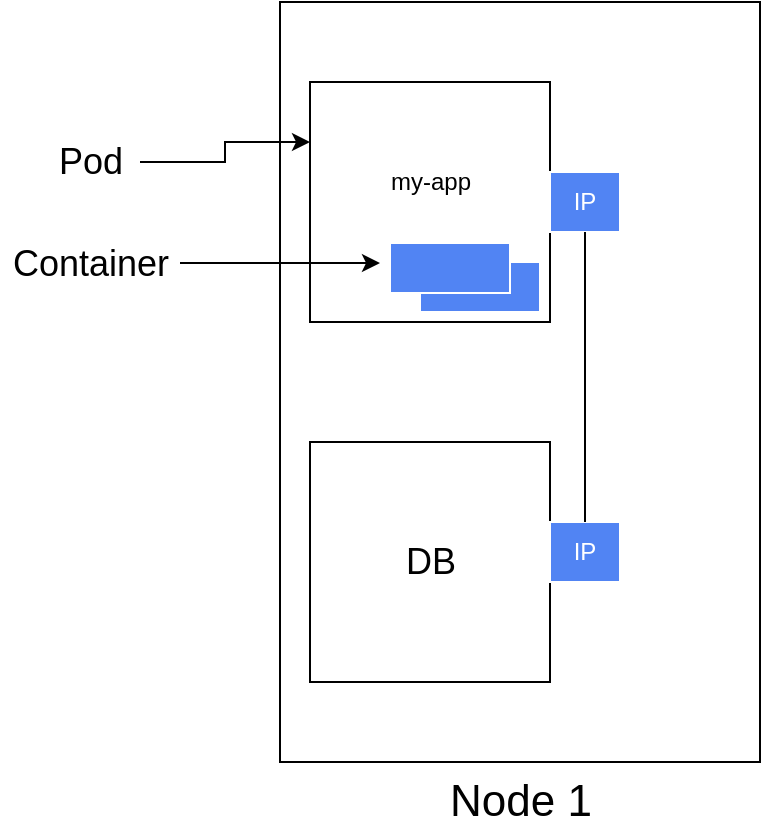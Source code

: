 <mxfile version="13.10.4" type="device" pages="12"><diagram id="nu_2Zt1Cgtsvin1xUG_d" name="Pod"><mxGraphModel dx="1422" dy="731" grid="1" gridSize="10" guides="1" tooltips="1" connect="1" arrows="1" fold="1" page="1" pageScale="1" pageWidth="1600" pageHeight="900" math="0" shadow="0"><root><mxCell id="0"/><mxCell id="1" parent="0"/><mxCell id="3uhYeeTE8cP2KNhEhZlW-1" value="" style="rounded=0;whiteSpace=wrap;html=1;" parent="1" vertex="1"><mxGeometry x="160" y="90" width="240" height="380" as="geometry"/></mxCell><mxCell id="3uhYeeTE8cP2KNhEhZlW-2" value="&lt;font style=&quot;font-size: 22px&quot;&gt;Node 1&lt;/font&gt;" style="text;html=1;align=center;verticalAlign=middle;resizable=0;points=[];autosize=1;" parent="1" vertex="1"><mxGeometry x="235" y="480" width="90" height="20" as="geometry"/></mxCell><mxCell id="3uhYeeTE8cP2KNhEhZlW-3" value="" style="rounded=0;whiteSpace=wrap;html=1;" parent="1" vertex="1"><mxGeometry x="175" y="310" width="120" height="120" as="geometry"/></mxCell><mxCell id="3uhYeeTE8cP2KNhEhZlW-4" value="" style="rounded=0;whiteSpace=wrap;html=1;" parent="1" vertex="1"><mxGeometry x="175" y="130" width="120" height="120" as="geometry"/></mxCell><mxCell id="3uhYeeTE8cP2KNhEhZlW-6" style="edgeStyle=orthogonalEdgeStyle;rounded=0;orthogonalLoop=1;jettySize=auto;html=1;entryX=0;entryY=0.25;entryDx=0;entryDy=0;" parent="1" source="3uhYeeTE8cP2KNhEhZlW-5" target="3uhYeeTE8cP2KNhEhZlW-4" edge="1"><mxGeometry relative="1" as="geometry"/></mxCell><mxCell id="3uhYeeTE8cP2KNhEhZlW-5" value="&lt;font style=&quot;font-size: 18px&quot;&gt;Pod&lt;/font&gt;" style="text;html=1;align=center;verticalAlign=middle;resizable=0;points=[];autosize=1;" parent="1" vertex="1"><mxGeometry x="40" y="160" width="50" height="20" as="geometry"/></mxCell><mxCell id="3uhYeeTE8cP2KNhEhZlW-8" value="my-app" style="text;html=1;align=center;verticalAlign=middle;resizable=0;points=[];autosize=1;" parent="1" vertex="1"><mxGeometry x="205" y="170" width="60" height="20" as="geometry"/></mxCell><mxCell id="3uhYeeTE8cP2KNhEhZlW-10" style="edgeStyle=orthogonalEdgeStyle;rounded=0;orthogonalLoop=1;jettySize=auto;html=1;" parent="1" source="3uhYeeTE8cP2KNhEhZlW-9" edge="1"><mxGeometry relative="1" as="geometry"><mxPoint x="210" y="220.5" as="targetPoint"/></mxGeometry></mxCell><mxCell id="3uhYeeTE8cP2KNhEhZlW-9" value="&lt;font style=&quot;font-size: 18px&quot;&gt;Container&lt;/font&gt;" style="text;html=1;align=center;verticalAlign=middle;resizable=0;points=[];autosize=1;" parent="1" vertex="1"><mxGeometry x="20" y="210.5" width="90" height="20" as="geometry"/></mxCell><mxCell id="3uhYeeTE8cP2KNhEhZlW-11" value="&lt;font style=&quot;font-size: 18px&quot;&gt;DB&lt;/font&gt;" style="text;html=1;align=center;verticalAlign=middle;resizable=0;points=[];autosize=1;" parent="1" vertex="1"><mxGeometry x="215" y="360" width="40" height="20" as="geometry"/></mxCell><mxCell id="3uhYeeTE8cP2KNhEhZlW-12" value="&lt;font color=&quot;#ffffff&quot;&gt;IP&lt;/font&gt;" style="rounded=0;whiteSpace=wrap;html=1;strokeColor=#FFFFFF;fillColor=#5184F3;" parent="1" vertex="1"><mxGeometry x="295" y="350" width="35" height="30" as="geometry"/></mxCell><mxCell id="3uhYeeTE8cP2KNhEhZlW-13" value="&lt;font color=&quot;#ffffff&quot;&gt;IP&lt;/font&gt;" style="rounded=0;whiteSpace=wrap;html=1;strokeColor=#FFFFFF;fillColor=#5184F3;" parent="1" vertex="1"><mxGeometry x="295" y="175" width="35" height="30" as="geometry"/></mxCell><mxCell id="3uhYeeTE8cP2KNhEhZlW-14" value="" style="endArrow=none;html=1;entryX=0.5;entryY=1;entryDx=0;entryDy=0;exitX=0.5;exitY=0;exitDx=0;exitDy=0;" parent="1" source="3uhYeeTE8cP2KNhEhZlW-12" target="3uhYeeTE8cP2KNhEhZlW-13" edge="1"><mxGeometry width="50" height="50" relative="1" as="geometry"><mxPoint x="160" y="590" as="sourcePoint"/><mxPoint x="210" y="540" as="targetPoint"/></mxGeometry></mxCell><mxCell id="3uhYeeTE8cP2KNhEhZlW-15" value="" style="rounded=0;whiteSpace=wrap;html=1;strokeColor=#FFFFFF;fillColor=#5184F3;" parent="1" vertex="1"><mxGeometry x="230" y="220" width="60" height="25" as="geometry"/></mxCell><mxCell id="3uhYeeTE8cP2KNhEhZlW-16" value="" style="rounded=0;whiteSpace=wrap;html=1;strokeColor=#FFFFFF;fillColor=#5184F3;" parent="1" vertex="1"><mxGeometry x="215" y="210.5" width="60" height="25" as="geometry"/></mxCell></root></mxGraphModel></diagram><diagram id="DpU-hu4Yz6LxIYIH7ikZ" name="Service-Basic"><mxGraphModel dx="1422" dy="731" grid="1" gridSize="10" guides="1" tooltips="1" connect="1" arrows="1" fold="1" page="1" pageScale="1" pageWidth="1600" pageHeight="900" math="0" shadow="0"><root><mxCell id="mchZzIzu-SMfeW62Yoym-0"/><mxCell id="mchZzIzu-SMfeW62Yoym-1" parent="mchZzIzu-SMfeW62Yoym-0"/><mxCell id="pC9WNcIZim0T3qKaktYi-0" value="" style="rounded=0;whiteSpace=wrap;html=1;" parent="mchZzIzu-SMfeW62Yoym-1" vertex="1"><mxGeometry x="160" y="90" width="240" height="380" as="geometry"/></mxCell><mxCell id="pC9WNcIZim0T3qKaktYi-1" value="&lt;font style=&quot;font-size: 22px&quot;&gt;Node 1&lt;/font&gt;" style="text;html=1;align=center;verticalAlign=middle;resizable=0;points=[];autosize=1;" parent="mchZzIzu-SMfeW62Yoym-1" vertex="1"><mxGeometry x="235" y="480" width="90" height="20" as="geometry"/></mxCell><mxCell id="pC9WNcIZim0T3qKaktYi-2" value="" style="rounded=0;whiteSpace=wrap;html=1;" parent="mchZzIzu-SMfeW62Yoym-1" vertex="1"><mxGeometry x="175" y="320" width="120" height="120" as="geometry"/></mxCell><mxCell id="pC9WNcIZim0T3qKaktYi-3" value="" style="rounded=0;whiteSpace=wrap;html=1;" parent="mchZzIzu-SMfeW62Yoym-1" vertex="1"><mxGeometry x="175" y="130" width="120" height="120" as="geometry"/></mxCell><mxCell id="pC9WNcIZim0T3qKaktYi-4" value="my-app" style="text;html=1;align=center;verticalAlign=middle;resizable=0;points=[];autosize=1;" parent="mchZzIzu-SMfeW62Yoym-1" vertex="1"><mxGeometry x="205" y="170" width="60" height="20" as="geometry"/></mxCell><mxCell id="pC9WNcIZim0T3qKaktYi-5" value="&lt;font style=&quot;font-size: 18px&quot;&gt;DB&lt;/font&gt;" style="text;html=1;align=center;verticalAlign=middle;resizable=0;points=[];autosize=1;" parent="mchZzIzu-SMfeW62Yoym-1" vertex="1"><mxGeometry x="215" y="380" width="40" height="20" as="geometry"/></mxCell><mxCell id="pC9WNcIZim0T3qKaktYi-6" value="&lt;font color=&quot;#ffffff&quot;&gt;Service&lt;/font&gt;" style="rounded=0;whiteSpace=wrap;html=1;strokeColor=#FFFFFF;fillColor=#5184F3;" parent="mchZzIzu-SMfeW62Yoym-1" vertex="1"><mxGeometry x="295" y="380" width="75" height="30" as="geometry"/></mxCell><mxCell id="pC9WNcIZim0T3qKaktYi-7" value="&lt;font color=&quot;#ffffff&quot;&gt;Service&lt;/font&gt;" style="rounded=0;whiteSpace=wrap;html=1;strokeColor=#FFFFFF;fillColor=#5184F3;" parent="mchZzIzu-SMfeW62Yoym-1" vertex="1"><mxGeometry x="295" y="200" width="75" height="30" as="geometry"/></mxCell><mxCell id="pC9WNcIZim0T3qKaktYi-8" value="" style="endArrow=none;html=1;entryX=0.5;entryY=1;entryDx=0;entryDy=0;exitX=0.5;exitY=0;exitDx=0;exitDy=0;" parent="mchZzIzu-SMfeW62Yoym-1" source="pC9WNcIZim0T3qKaktYi-6" target="pC9WNcIZim0T3qKaktYi-7" edge="1"><mxGeometry width="50" height="50" relative="1" as="geometry"><mxPoint x="160" y="590" as="sourcePoint"/><mxPoint x="210" y="540" as="targetPoint"/></mxGeometry></mxCell><mxCell id="pC9WNcIZim0T3qKaktYi-9" value="" style="rounded=0;whiteSpace=wrap;html=1;strokeColor=#FFFFFF;fillColor=#5184F3;" parent="mchZzIzu-SMfeW62Yoym-1" vertex="1"><mxGeometry x="230" y="220" width="60" height="25" as="geometry"/></mxCell><mxCell id="pC9WNcIZim0T3qKaktYi-10" value="" style="rounded=0;whiteSpace=wrap;html=1;strokeColor=#FFFFFF;fillColor=#5184F3;" parent="mchZzIzu-SMfeW62Yoym-1" vertex="1"><mxGeometry x="215" y="210.5" width="60" height="29.5" as="geometry"/></mxCell></root></mxGraphModel></diagram><diagram id="Hcn-A7_GYG-kb_t16brF" name="External-Ingress"><mxGraphModel dx="1422" dy="731" grid="1" gridSize="10" guides="1" tooltips="1" connect="1" arrows="1" fold="1" page="1" pageScale="1" pageWidth="1169" pageHeight="827" math="0" shadow="0"><root><mxCell id="J1N5CHHCmE-gs4_7NwSk-0"/><mxCell id="J1N5CHHCmE-gs4_7NwSk-1" parent="J1N5CHHCmE-gs4_7NwSk-0"/><mxCell id="B8od2Dnh5m9Nza1yFN-H-0" value="" style="rounded=0;whiteSpace=wrap;html=1;" parent="J1N5CHHCmE-gs4_7NwSk-1" vertex="1"><mxGeometry x="40" y="90" width="240" height="380" as="geometry"/></mxCell><mxCell id="B8od2Dnh5m9Nza1yFN-H-1" value="&lt;font style=&quot;font-size: 22px&quot;&gt;Node 1&lt;/font&gt;" style="text;html=1;align=center;verticalAlign=middle;resizable=0;points=[];autosize=1;" parent="J1N5CHHCmE-gs4_7NwSk-1" vertex="1"><mxGeometry x="115" y="480" width="90" height="20" as="geometry"/></mxCell><mxCell id="B8od2Dnh5m9Nza1yFN-H-2" value="" style="rounded=0;whiteSpace=wrap;html=1;" parent="J1N5CHHCmE-gs4_7NwSk-1" vertex="1"><mxGeometry x="55" y="320" width="120" height="120" as="geometry"/></mxCell><mxCell id="B8od2Dnh5m9Nza1yFN-H-3" value="" style="rounded=0;whiteSpace=wrap;html=1;" parent="J1N5CHHCmE-gs4_7NwSk-1" vertex="1"><mxGeometry x="55" y="130" width="120" height="120" as="geometry"/></mxCell><mxCell id="B8od2Dnh5m9Nza1yFN-H-4" value="my-app" style="text;html=1;align=center;verticalAlign=middle;resizable=0;points=[];autosize=1;" parent="J1N5CHHCmE-gs4_7NwSk-1" vertex="1"><mxGeometry x="85" y="170" width="60" height="20" as="geometry"/></mxCell><mxCell id="B8od2Dnh5m9Nza1yFN-H-5" value="&lt;font style=&quot;font-size: 18px&quot;&gt;DB&lt;/font&gt;" style="text;html=1;align=center;verticalAlign=middle;resizable=0;points=[];autosize=1;" parent="J1N5CHHCmE-gs4_7NwSk-1" vertex="1"><mxGeometry x="95" y="380" width="40" height="20" as="geometry"/></mxCell><mxCell id="B8od2Dnh5m9Nza1yFN-H-6" value="&lt;font color=&quot;#ffffff&quot;&gt;Service&lt;/font&gt;" style="rounded=0;whiteSpace=wrap;html=1;strokeColor=#FFFFFF;fillColor=#5184F3;" parent="J1N5CHHCmE-gs4_7NwSk-1" vertex="1"><mxGeometry x="175" y="380" width="75" height="30" as="geometry"/></mxCell><mxCell id="B8od2Dnh5m9Nza1yFN-H-13" style="edgeStyle=orthogonalEdgeStyle;rounded=0;orthogonalLoop=1;jettySize=auto;html=1;exitX=0.5;exitY=0;exitDx=0;exitDy=0;entryX=0.5;entryY=1;entryDx=0;entryDy=0;endArrow=none;endFill=0;" parent="J1N5CHHCmE-gs4_7NwSk-1" source="B8od2Dnh5m9Nza1yFN-H-7" target="B8od2Dnh5m9Nza1yFN-H-11" edge="1"><mxGeometry relative="1" as="geometry"/></mxCell><mxCell id="B8od2Dnh5m9Nza1yFN-H-7" value="&lt;font color=&quot;#ffffff&quot;&gt;Service&lt;/font&gt;" style="rounded=0;whiteSpace=wrap;html=1;strokeColor=#FFFFFF;fillColor=#5184F3;" parent="J1N5CHHCmE-gs4_7NwSk-1" vertex="1"><mxGeometry x="175" y="200" width="75" height="30" as="geometry"/></mxCell><mxCell id="B8od2Dnh5m9Nza1yFN-H-8" value="" style="endArrow=none;html=1;entryX=0.5;entryY=1;entryDx=0;entryDy=0;exitX=0.5;exitY=0;exitDx=0;exitDy=0;" parent="J1N5CHHCmE-gs4_7NwSk-1" source="B8od2Dnh5m9Nza1yFN-H-6" target="B8od2Dnh5m9Nza1yFN-H-7" edge="1"><mxGeometry width="50" height="50" relative="1" as="geometry"><mxPoint x="40" y="590" as="sourcePoint"/><mxPoint x="90" y="540" as="targetPoint"/></mxGeometry></mxCell><mxCell id="B8od2Dnh5m9Nza1yFN-H-9" value="" style="rounded=0;whiteSpace=wrap;html=1;strokeColor=#FFFFFF;fillColor=#5184F3;" parent="J1N5CHHCmE-gs4_7NwSk-1" vertex="1"><mxGeometry x="110" y="220" width="60" height="25" as="geometry"/></mxCell><mxCell id="B8od2Dnh5m9Nza1yFN-H-10" value="" style="rounded=0;whiteSpace=wrap;html=1;strokeColor=#FFFFFF;fillColor=#5184F3;" parent="J1N5CHHCmE-gs4_7NwSk-1" vertex="1"><mxGeometry x="95" y="210.5" width="60" height="25" as="geometry"/></mxCell><mxCell id="B8od2Dnh5m9Nza1yFN-H-11" value="&lt;font color=&quot;#ffffff&quot;&gt;Ingress&lt;/font&gt;" style="rounded=0;whiteSpace=wrap;html=1;strokeColor=#FFFFFF;fillColor=#5184F3;" parent="J1N5CHHCmE-gs4_7NwSk-1" vertex="1"><mxGeometry x="175" y="70" width="75" height="30" as="geometry"/></mxCell><mxCell id="HNeTICd2n-n0ZB-uP0Ha-0" value="" style="strokeWidth=1;shadow=0;dashed=0;align=center;html=1;shape=mxgraph.mockup.containers.browserWindow;rSize=0;strokeColor=#666666;strokeColor2=#008cff;strokeColor3=#c4c4c4;mainText=,;recursiveResize=0;" vertex="1" parent="J1N5CHHCmE-gs4_7NwSk-1"><mxGeometry x="300" y="90.5" width="330" height="120" as="geometry"/></mxCell><mxCell id="HNeTICd2n-n0ZB-uP0Ha-1" value="Page 1" style="strokeWidth=1;shadow=0;dashed=0;align=center;html=1;shape=mxgraph.mockup.containers.anchor;fontSize=17;fontColor=#666666;align=left;" vertex="1" parent="HNeTICd2n-n0ZB-uP0Ha-0"><mxGeometry x="60" y="12" width="110" height="26" as="geometry"/></mxCell><mxCell id="HNeTICd2n-n0ZB-uP0Ha-2" value="http://123.66.12.13:8080" style="strokeWidth=1;shadow=0;dashed=0;align=center;html=1;shape=mxgraph.mockup.containers.anchor;rSize=0;fontSize=17;fontColor=#666666;align=left;" vertex="1" parent="HNeTICd2n-n0ZB-uP0Ha-0"><mxGeometry x="130" y="60" width="250" height="26" as="geometry"/></mxCell><mxCell id="HNeTICd2n-n0ZB-uP0Ha-3" value="" style="strokeWidth=1;shadow=0;dashed=0;align=center;html=1;shape=mxgraph.mockup.containers.browserWindow;rSize=0;strokeColor=#666666;strokeColor2=#008cff;strokeColor3=#c4c4c4;mainText=,;recursiveResize=0;" vertex="1" parent="J1N5CHHCmE-gs4_7NwSk-1"><mxGeometry x="300" y="235.5" width="330" height="120" as="geometry"/></mxCell><mxCell id="HNeTICd2n-n0ZB-uP0Ha-4" value="Page 1" style="strokeWidth=1;shadow=0;dashed=0;align=center;html=1;shape=mxgraph.mockup.containers.anchor;fontSize=17;fontColor=#666666;align=left;" vertex="1" parent="HNeTICd2n-n0ZB-uP0Ha-3"><mxGeometry x="60" y="12" width="110" height="26" as="geometry"/></mxCell><mxCell id="HNeTICd2n-n0ZB-uP0Ha-5" value="http://123.66.12.13:5432" style="strokeWidth=1;shadow=0;dashed=0;align=center;html=1;shape=mxgraph.mockup.containers.anchor;rSize=0;fontSize=17;fontColor=#666666;align=left;" vertex="1" parent="HNeTICd2n-n0ZB-uP0Ha-3"><mxGeometry x="130" y="60" width="250" height="26" as="geometry"/></mxCell><mxCell id="HNeTICd2n-n0ZB-uP0Ha-6" value="&lt;font style=&quot;font-size: 22px&quot;&gt;External service&lt;/font&gt;" style="text;html=1;align=center;verticalAlign=middle;resizable=0;points=[];autosize=1;" vertex="1" parent="J1N5CHHCmE-gs4_7NwSk-1"><mxGeometry x="630" y="140.5" width="170" height="20" as="geometry"/></mxCell><mxCell id="HNeTICd2n-n0ZB-uP0Ha-8" value="&lt;font style=&quot;font-size: 22px&quot;&gt;Internal service&lt;/font&gt;" style="text;html=1;align=center;verticalAlign=middle;resizable=0;points=[];autosize=1;" vertex="1" parent="J1N5CHHCmE-gs4_7NwSk-1"><mxGeometry x="630" y="300" width="160" height="20" as="geometry"/></mxCell><mxCell id="HNeTICd2n-n0ZB-uP0Ha-10" value="" style="strokeWidth=1;shadow=0;dashed=0;align=center;html=1;shape=mxgraph.mockup.containers.browserWindow;rSize=0;strokeColor=#666666;strokeColor2=#008cff;strokeColor3=#c4c4c4;mainText=,;recursiveResize=0;" vertex="1" parent="J1N5CHHCmE-gs4_7NwSk-1"><mxGeometry x="300" y="370" width="330" height="120" as="geometry"/></mxCell><mxCell id="HNeTICd2n-n0ZB-uP0Ha-11" value="Page 1" style="strokeWidth=1;shadow=0;dashed=0;align=center;html=1;shape=mxgraph.mockup.containers.anchor;fontSize=17;fontColor=#666666;align=left;" vertex="1" parent="HNeTICd2n-n0ZB-uP0Ha-10"><mxGeometry x="60" y="12" width="110" height="26" as="geometry"/></mxCell><mxCell id="HNeTICd2n-n0ZB-uP0Ha-12" value="https://my-app.com" style="strokeWidth=1;shadow=0;dashed=0;align=center;html=1;shape=mxgraph.mockup.containers.anchor;rSize=0;fontSize=17;fontColor=#666666;align=left;" vertex="1" parent="HNeTICd2n-n0ZB-uP0Ha-10"><mxGeometry x="130" y="60" width="250" height="26" as="geometry"/></mxCell><mxCell id="HNeTICd2n-n0ZB-uP0Ha-13" value="&lt;font style=&quot;font-size: 22px&quot;&gt;Ingress&lt;/font&gt;" style="text;html=1;align=center;verticalAlign=middle;resizable=0;points=[];autosize=1;" vertex="1" parent="J1N5CHHCmE-gs4_7NwSk-1"><mxGeometry x="630" y="414" width="90" height="20" as="geometry"/></mxCell><mxCell id="HNeTICd2n-n0ZB-uP0Ha-14" value="" style="endArrow=none;html=1;entryX=0.955;entryY=0.729;entryDx=0;entryDy=0;entryPerimeter=0;exitX=0.321;exitY=0.496;exitDx=0;exitDy=0;exitPerimeter=0;strokeColor=#FF0F0F;strokeWidth=3;" edge="1" parent="J1N5CHHCmE-gs4_7NwSk-1" source="HNeTICd2n-n0ZB-uP0Ha-3" target="HNeTICd2n-n0ZB-uP0Ha-3"><mxGeometry width="50" height="50" relative="1" as="geometry"><mxPoint x="390" y="340" as="sourcePoint"/><mxPoint x="440" y="290" as="targetPoint"/></mxGeometry></mxCell><mxCell id="HNeTICd2n-n0ZB-uP0Ha-15" value="" style="endArrow=none;html=1;entryX=0.967;entryY=0.504;entryDx=0;entryDy=0;entryPerimeter=0;exitX=0.33;exitY=0.721;exitDx=0;exitDy=0;exitPerimeter=0;strokeColor=#FF0F0F;strokeWidth=3;" edge="1" parent="J1N5CHHCmE-gs4_7NwSk-1" source="HNeTICd2n-n0ZB-uP0Ha-3" target="HNeTICd2n-n0ZB-uP0Ha-3"><mxGeometry width="50" height="50" relative="1" as="geometry"><mxPoint x="415.93" y="305.02" as="sourcePoint"/><mxPoint x="625.15" y="332.98" as="targetPoint"/></mxGeometry></mxCell></root></mxGraphModel></diagram><diagram name="ConfigMap" id="3ou5FfTY2hJ1_u0E_Zed"><mxGraphModel dx="1422" dy="731" grid="1" gridSize="10" guides="1" tooltips="1" connect="1" arrows="1" fold="1" page="1" pageScale="1" pageWidth="1600" pageHeight="900" math="0" shadow="0"><root><mxCell id="-3P4ATpMtvjKcGdg_f3y-0"/><mxCell id="-3P4ATpMtvjKcGdg_f3y-1" parent="-3P4ATpMtvjKcGdg_f3y-0"/><mxCell id="-3P4ATpMtvjKcGdg_f3y-2" value="" style="rounded=0;whiteSpace=wrap;html=1;" vertex="1" parent="-3P4ATpMtvjKcGdg_f3y-1"><mxGeometry x="160" y="90" width="240" height="380" as="geometry"/></mxCell><mxCell id="-3P4ATpMtvjKcGdg_f3y-3" value="&lt;font style=&quot;font-size: 22px&quot;&gt;Node 1&lt;/font&gt;" style="text;html=1;align=center;verticalAlign=middle;resizable=0;points=[];autosize=1;" vertex="1" parent="-3P4ATpMtvjKcGdg_f3y-1"><mxGeometry x="235" y="480" width="90" height="20" as="geometry"/></mxCell><mxCell id="-3P4ATpMtvjKcGdg_f3y-4" value="" style="rounded=0;whiteSpace=wrap;html=1;" vertex="1" parent="-3P4ATpMtvjKcGdg_f3y-1"><mxGeometry x="175" y="320" width="120" height="120" as="geometry"/></mxCell><mxCell id="-3P4ATpMtvjKcGdg_f3y-5" value="" style="rounded=0;whiteSpace=wrap;html=1;" vertex="1" parent="-3P4ATpMtvjKcGdg_f3y-1"><mxGeometry x="175" y="190" width="120" height="120" as="geometry"/></mxCell><mxCell id="-3P4ATpMtvjKcGdg_f3y-6" value="my-app" style="text;html=1;align=center;verticalAlign=middle;resizable=0;points=[];autosize=1;" vertex="1" parent="-3P4ATpMtvjKcGdg_f3y-1"><mxGeometry x="205" y="230" width="60" height="20" as="geometry"/></mxCell><mxCell id="-3P4ATpMtvjKcGdg_f3y-7" value="&lt;font style=&quot;font-size: 18px&quot;&gt;DB&lt;/font&gt;" style="text;html=1;align=center;verticalAlign=middle;resizable=0;points=[];autosize=1;" vertex="1" parent="-3P4ATpMtvjKcGdg_f3y-1"><mxGeometry x="215" y="380" width="40" height="20" as="geometry"/></mxCell><mxCell id="-3P4ATpMtvjKcGdg_f3y-8" value="&lt;font color=&quot;#ffffff&quot;&gt;Service&lt;/font&gt;" style="rounded=0;whiteSpace=wrap;html=1;strokeColor=#FFFFFF;fillColor=#5184F3;" vertex="1" parent="-3P4ATpMtvjKcGdg_f3y-1"><mxGeometry x="295" y="380" width="75" height="30" as="geometry"/></mxCell><mxCell id="-3P4ATpMtvjKcGdg_f3y-9" value="&lt;font color=&quot;#ffffff&quot;&gt;Service&lt;/font&gt;" style="rounded=0;whiteSpace=wrap;html=1;strokeColor=#FFFFFF;fillColor=#5184F3;" vertex="1" parent="-3P4ATpMtvjKcGdg_f3y-1"><mxGeometry x="295" y="235.5" width="75" height="30" as="geometry"/></mxCell><mxCell id="-3P4ATpMtvjKcGdg_f3y-10" value="" style="endArrow=none;html=1;entryX=0.5;entryY=1;entryDx=0;entryDy=0;exitX=0.5;exitY=0;exitDx=0;exitDy=0;" edge="1" parent="-3P4ATpMtvjKcGdg_f3y-1" source="-3P4ATpMtvjKcGdg_f3y-8" target="-3P4ATpMtvjKcGdg_f3y-9"><mxGeometry width="50" height="50" relative="1" as="geometry"><mxPoint x="160" y="590" as="sourcePoint"/><mxPoint x="210" y="540" as="targetPoint"/></mxGeometry></mxCell><mxCell id="-3P4ATpMtvjKcGdg_f3y-11" value="" style="rounded=0;whiteSpace=wrap;html=1;strokeColor=#FFFFFF;fillColor=#5184F3;" vertex="1" parent="-3P4ATpMtvjKcGdg_f3y-1"><mxGeometry x="230" y="270" width="60" height="25" as="geometry"/></mxCell><mxCell id="-3P4ATpMtvjKcGdg_f3y-12" value="" style="rounded=0;whiteSpace=wrap;html=1;strokeColor=#FFFFFF;fillColor=#5184F3;" vertex="1" parent="-3P4ATpMtvjKcGdg_f3y-1"><mxGeometry x="215" y="260" width="60" height="25" as="geometry"/></mxCell><mxCell id="-3P4ATpMtvjKcGdg_f3y-13" value="&lt;font color=&quot;#ffffff&quot;&gt;ConfigMap&lt;/font&gt;" style="rounded=0;whiteSpace=wrap;html=1;strokeColor=#0000CC;fillColor=#5184F3;" vertex="1" parent="-3P4ATpMtvjKcGdg_f3y-1"><mxGeometry x="285" y="150" width="85" height="30" as="geometry"/></mxCell><mxCell id="-3P4ATpMtvjKcGdg_f3y-14" value="" style="endArrow=none;html=1;strokeWidth=2;exitX=0.5;exitY=0;exitDx=0;exitDy=0;" edge="1" parent="-3P4ATpMtvjKcGdg_f3y-1" source="-3P4ATpMtvjKcGdg_f3y-5" target="-3P4ATpMtvjKcGdg_f3y-13"><mxGeometry width="50" height="50" relative="1" as="geometry"><mxPoint x="190" y="190" as="sourcePoint"/><mxPoint x="240" y="140" as="targetPoint"/></mxGeometry></mxCell><mxCell id="-3P4ATpMtvjKcGdg_f3y-15" value="DB_URL= db-service" style="text;html=1;align=center;verticalAlign=middle;resizable=0;points=[];autosize=1;" vertex="1" parent="-3P4ATpMtvjKcGdg_f3y-1"><mxGeometry x="270" y="130" width="130" height="20" as="geometry"/></mxCell></root></mxGraphModel></diagram><diagram name="Secret" id="F6VMbQ_kajIdCD-eYPp7"><mxGraphModel dx="1422" dy="731" grid="1" gridSize="10" guides="1" tooltips="1" connect="1" arrows="1" fold="1" page="1" pageScale="1" pageWidth="1600" pageHeight="900" math="0" shadow="0"><root><mxCell id="2Dt4WSt3Vrvoj0n-snX9-0"/><mxCell id="2Dt4WSt3Vrvoj0n-snX9-1" parent="2Dt4WSt3Vrvoj0n-snX9-0"/><mxCell id="2Dt4WSt3Vrvoj0n-snX9-2" value="" style="rounded=0;whiteSpace=wrap;html=1;" vertex="1" parent="2Dt4WSt3Vrvoj0n-snX9-1"><mxGeometry x="160" y="90" width="240" height="380" as="geometry"/></mxCell><mxCell id="2Dt4WSt3Vrvoj0n-snX9-3" value="&lt;font style=&quot;font-size: 22px&quot;&gt;Node 1&lt;/font&gt;" style="text;html=1;align=center;verticalAlign=middle;resizable=0;points=[];autosize=1;" vertex="1" parent="2Dt4WSt3Vrvoj0n-snX9-1"><mxGeometry x="235" y="480" width="90" height="20" as="geometry"/></mxCell><mxCell id="2Dt4WSt3Vrvoj0n-snX9-4" value="" style="rounded=0;whiteSpace=wrap;html=1;" vertex="1" parent="2Dt4WSt3Vrvoj0n-snX9-1"><mxGeometry x="175" y="320" width="120" height="120" as="geometry"/></mxCell><mxCell id="2Dt4WSt3Vrvoj0n-snX9-5" value="" style="rounded=0;whiteSpace=wrap;html=1;" vertex="1" parent="2Dt4WSt3Vrvoj0n-snX9-1"><mxGeometry x="175" y="190" width="120" height="120" as="geometry"/></mxCell><mxCell id="2Dt4WSt3Vrvoj0n-snX9-6" value="my-app" style="text;html=1;align=center;verticalAlign=middle;resizable=0;points=[];autosize=1;" vertex="1" parent="2Dt4WSt3Vrvoj0n-snX9-1"><mxGeometry x="205" y="230" width="60" height="20" as="geometry"/></mxCell><mxCell id="2Dt4WSt3Vrvoj0n-snX9-7" value="&lt;font style=&quot;font-size: 18px&quot;&gt;DB&lt;/font&gt;" style="text;html=1;align=center;verticalAlign=middle;resizable=0;points=[];autosize=1;" vertex="1" parent="2Dt4WSt3Vrvoj0n-snX9-1"><mxGeometry x="215" y="380" width="40" height="20" as="geometry"/></mxCell><mxCell id="2Dt4WSt3Vrvoj0n-snX9-8" value="&lt;font color=&quot;#ffffff&quot;&gt;Service&lt;/font&gt;" style="rounded=0;whiteSpace=wrap;html=1;strokeColor=#FFFFFF;fillColor=#5184F3;" vertex="1" parent="2Dt4WSt3Vrvoj0n-snX9-1"><mxGeometry x="295" y="380" width="75" height="30" as="geometry"/></mxCell><mxCell id="2Dt4WSt3Vrvoj0n-snX9-9" value="&lt;font color=&quot;#ffffff&quot;&gt;Service&lt;/font&gt;" style="rounded=0;whiteSpace=wrap;html=1;strokeColor=#FFFFFF;fillColor=#5184F3;" vertex="1" parent="2Dt4WSt3Vrvoj0n-snX9-1"><mxGeometry x="295" y="235.5" width="75" height="30" as="geometry"/></mxCell><mxCell id="2Dt4WSt3Vrvoj0n-snX9-10" value="" style="endArrow=none;html=1;entryX=0.5;entryY=1;entryDx=0;entryDy=0;exitX=0.5;exitY=0;exitDx=0;exitDy=0;" edge="1" parent="2Dt4WSt3Vrvoj0n-snX9-1" source="2Dt4WSt3Vrvoj0n-snX9-8" target="2Dt4WSt3Vrvoj0n-snX9-9"><mxGeometry width="50" height="50" relative="1" as="geometry"><mxPoint x="160" y="590" as="sourcePoint"/><mxPoint x="210" y="540" as="targetPoint"/></mxGeometry></mxCell><mxCell id="2Dt4WSt3Vrvoj0n-snX9-11" value="" style="rounded=0;whiteSpace=wrap;html=1;strokeColor=#FFFFFF;fillColor=#5184F3;" vertex="1" parent="2Dt4WSt3Vrvoj0n-snX9-1"><mxGeometry x="230" y="270" width="60" height="25" as="geometry"/></mxCell><mxCell id="2Dt4WSt3Vrvoj0n-snX9-12" value="" style="rounded=0;whiteSpace=wrap;html=1;strokeColor=#FFFFFF;fillColor=#5184F3;" vertex="1" parent="2Dt4WSt3Vrvoj0n-snX9-1"><mxGeometry x="215" y="260" width="60" height="25" as="geometry"/></mxCell><mxCell id="2Dt4WSt3Vrvoj0n-snX9-13" value="&lt;font color=&quot;#ffffff&quot;&gt;ConfigMap&lt;/font&gt;" style="rounded=0;whiteSpace=wrap;html=1;strokeColor=#0000CC;fillColor=#5184F3;" vertex="1" parent="2Dt4WSt3Vrvoj0n-snX9-1"><mxGeometry x="285" y="150" width="85" height="30" as="geometry"/></mxCell><mxCell id="2Dt4WSt3Vrvoj0n-snX9-14" value="" style="endArrow=none;html=1;strokeWidth=2;exitX=0.5;exitY=0;exitDx=0;exitDy=0;" edge="1" parent="2Dt4WSt3Vrvoj0n-snX9-1" source="2Dt4WSt3Vrvoj0n-snX9-5" target="2Dt4WSt3Vrvoj0n-snX9-13"><mxGeometry width="50" height="50" relative="1" as="geometry"><mxPoint x="190" y="190" as="sourcePoint"/><mxPoint x="240" y="140" as="targetPoint"/></mxGeometry></mxCell><mxCell id="2Dt4WSt3Vrvoj0n-snX9-15" value="DB_URL= db-service" style="text;html=1;align=center;verticalAlign=middle;resizable=0;points=[];autosize=1;" vertex="1" parent="2Dt4WSt3Vrvoj0n-snX9-1"><mxGeometry x="270" y="130" width="130" height="20" as="geometry"/></mxCell><mxCell id="2Dt4WSt3Vrvoj0n-snX9-16" value="&lt;font color=&quot;#ffffff&quot;&gt;Secret&lt;/font&gt;" style="rounded=0;whiteSpace=wrap;html=1;strokeColor=#0000CC;fillColor=#5184F3;" vertex="1" parent="2Dt4WSt3Vrvoj0n-snX9-1"><mxGeometry x="175" y="150" width="85" height="30" as="geometry"/></mxCell><mxCell id="2Dt4WSt3Vrvoj0n-snX9-20" style="edgeStyle=orthogonalEdgeStyle;rounded=0;orthogonalLoop=1;jettySize=auto;html=1;entryX=0;entryY=0.5;entryDx=0;entryDy=0;strokeColor=#000000;strokeWidth=2;" edge="1" parent="2Dt4WSt3Vrvoj0n-snX9-1" source="2Dt4WSt3Vrvoj0n-snX9-17" target="2Dt4WSt3Vrvoj0n-snX9-16"><mxGeometry relative="1" as="geometry"><Array as="points"><mxPoint x="70" y="165"/></Array></mxGeometry></mxCell><mxCell id="2Dt4WSt3Vrvoj0n-snX9-17" value="db-user" style="rounded=0;whiteSpace=wrap;html=1;strokeColor=#0000CC;fillColor=#FFFFFF;" vertex="1" parent="2Dt4WSt3Vrvoj0n-snX9-1"><mxGeometry x="10" y="190" width="120" height="40" as="geometry"/></mxCell><mxCell id="2Dt4WSt3Vrvoj0n-snX9-19" style="edgeStyle=orthogonalEdgeStyle;rounded=0;orthogonalLoop=1;jettySize=auto;html=1;entryX=0.5;entryY=1;entryDx=0;entryDy=0;strokeColor=#000000;strokeWidth=2;endArrow=none;endFill=0;" edge="1" parent="2Dt4WSt3Vrvoj0n-snX9-1" source="2Dt4WSt3Vrvoj0n-snX9-18" target="2Dt4WSt3Vrvoj0n-snX9-17"><mxGeometry relative="1" as="geometry"/></mxCell><mxCell id="2Dt4WSt3Vrvoj0n-snX9-18" value="db-password" style="rounded=0;whiteSpace=wrap;html=1;strokeColor=#0000CC;fillColor=#FFFFFF;" vertex="1" parent="2Dt4WSt3Vrvoj0n-snX9-1"><mxGeometry x="10" y="252.5" width="120" height="40" as="geometry"/></mxCell></root></mxGraphModel></diagram><diagram id="7ZoqlEyhZZDHXbOmwBMS" name="Volumes"><mxGraphModel dx="1422" dy="731" grid="1" gridSize="10" guides="1" tooltips="1" connect="1" arrows="1" fold="1" page="1" pageScale="1" pageWidth="1600" pageHeight="900" math="0" shadow="0"><root><mxCell id="GsITCcN7z3cml3QOR919-0"/><mxCell id="GsITCcN7z3cml3QOR919-1" parent="GsITCcN7z3cml3QOR919-0"/><mxCell id="MMTjJOnMmKFM3Hpi_VoZ-0" value="" style="rounded=0;whiteSpace=wrap;html=1;" parent="GsITCcN7z3cml3QOR919-1" vertex="1"><mxGeometry x="160" y="180" width="310" height="510" as="geometry"/></mxCell><mxCell id="MMTjJOnMmKFM3Hpi_VoZ-1" value="&lt;font style=&quot;font-size: 36px&quot;&gt;Node&lt;/font&gt;" style="text;html=1;align=center;verticalAlign=middle;resizable=0;points=[];autosize=1;" parent="GsITCcN7z3cml3QOR919-1" vertex="1"><mxGeometry x="255" y="700" width="100" height="30" as="geometry"/></mxCell><mxCell id="MMTjJOnMmKFM3Hpi_VoZ-2" value="" style="rounded=0;whiteSpace=wrap;html=1;" parent="GsITCcN7z3cml3QOR919-1" vertex="1"><mxGeometry x="180" y="437" width="120" height="120" as="geometry"/></mxCell><mxCell id="MMTjJOnMmKFM3Hpi_VoZ-3" value="" style="rounded=0;whiteSpace=wrap;html=1;" parent="GsITCcN7z3cml3QOR919-1" vertex="1"><mxGeometry x="180" y="230" width="120" height="120" as="geometry"/></mxCell><mxCell id="MMTjJOnMmKFM3Hpi_VoZ-6" value="my-app" style="text;html=1;align=center;verticalAlign=middle;resizable=0;points=[];autosize=1;" parent="GsITCcN7z3cml3QOR919-1" vertex="1"><mxGeometry x="215" y="270" width="60" height="20" as="geometry"/></mxCell><mxCell id="MMTjJOnMmKFM3Hpi_VoZ-9" value="&lt;font style=&quot;font-size: 18px&quot;&gt;DB&lt;/font&gt;" style="text;html=1;align=center;verticalAlign=middle;resizable=0;points=[];autosize=1;" parent="GsITCcN7z3cml3QOR919-1" vertex="1"><mxGeometry x="215" y="480" width="40" height="20" as="geometry"/></mxCell><mxCell id="MMTjJOnMmKFM3Hpi_VoZ-10" value="&lt;font color=&quot;#ffffff&quot;&gt;Service&lt;/font&gt;" style="rounded=0;whiteSpace=wrap;html=1;strokeColor=#FFFFFF;fillColor=#5184F3;" parent="GsITCcN7z3cml3QOR919-1" vertex="1"><mxGeometry x="300" y="460" width="75" height="30" as="geometry"/></mxCell><mxCell id="MMTjJOnMmKFM3Hpi_VoZ-11" value="&lt;font color=&quot;#ffffff&quot;&gt;Service&lt;/font&gt;" style="rounded=0;whiteSpace=wrap;html=1;strokeColor=#FFFFFF;fillColor=#5184F3;" parent="GsITCcN7z3cml3QOR919-1" vertex="1"><mxGeometry x="300" y="275" width="75" height="30" as="geometry"/></mxCell><mxCell id="MMTjJOnMmKFM3Hpi_VoZ-12" value="" style="endArrow=none;html=1;entryX=0.5;entryY=1;entryDx=0;entryDy=0;exitX=0.5;exitY=0;exitDx=0;exitDy=0;" parent="GsITCcN7z3cml3QOR919-1" source="MMTjJOnMmKFM3Hpi_VoZ-10" target="MMTjJOnMmKFM3Hpi_VoZ-11" edge="1"><mxGeometry width="50" height="50" relative="1" as="geometry"><mxPoint x="170" y="690" as="sourcePoint"/><mxPoint x="220" y="640" as="targetPoint"/></mxGeometry></mxCell><mxCell id="MMTjJOnMmKFM3Hpi_VoZ-13" value="" style="rounded=0;whiteSpace=wrap;html=1;strokeColor=#FFFFFF;fillColor=#5184F3;" parent="GsITCcN7z3cml3QOR919-1" vertex="1"><mxGeometry x="222.5" y="310" width="60" height="25" as="geometry"/></mxCell><mxCell id="MMTjJOnMmKFM3Hpi_VoZ-14" value="" style="rounded=0;whiteSpace=wrap;html=1;strokeColor=#FFFFFF;fillColor=#5184F3;" parent="GsITCcN7z3cml3QOR919-1" vertex="1"><mxGeometry x="210" y="305" width="60" height="25" as="geometry"/></mxCell><mxCell id="MMTjJOnMmKFM3Hpi_VoZ-18" style="edgeStyle=orthogonalEdgeStyle;rounded=0;orthogonalLoop=1;jettySize=auto;html=1;" parent="GsITCcN7z3cml3QOR919-1" source="MMTjJOnMmKFM3Hpi_VoZ-15" target="MMTjJOnMmKFM3Hpi_VoZ-16" edge="1"><mxGeometry relative="1" as="geometry"><Array as="points"><mxPoint x="248" y="622"/></Array></mxGeometry></mxCell><mxCell id="MMTjJOnMmKFM3Hpi_VoZ-20" style="edgeStyle=orthogonalEdgeStyle;rounded=0;orthogonalLoop=1;jettySize=auto;html=1;" parent="GsITCcN7z3cml3QOR919-1" source="MMTjJOnMmKFM3Hpi_VoZ-15" target="MMTjJOnMmKFM3Hpi_VoZ-19" edge="1"><mxGeometry relative="1" as="geometry"><Array as="points"><mxPoint x="340" y="570"/><mxPoint x="340" y="570"/></Array></mxGeometry></mxCell><mxCell id="MMTjJOnMmKFM3Hpi_VoZ-15" value="&lt;font color=&quot;#ffffff&quot;&gt;Volumes&lt;/font&gt;" style="rounded=0;whiteSpace=wrap;html=1;strokeColor=#FFFFFF;fillColor=#5184F3;" parent="GsITCcN7z3cml3QOR919-1" vertex="1"><mxGeometry x="207.5" y="557" width="75" height="30" as="geometry"/></mxCell><mxCell id="MMTjJOnMmKFM3Hpi_VoZ-16" value="" style="pointerEvents=1;shadow=0;dashed=0;html=1;strokeColor=none;fillColor=#505050;labelPosition=center;verticalLabelPosition=bottom;verticalAlign=top;outlineConnect=0;align=center;shape=mxgraph.office.devices.hard_disk;" parent="GsITCcN7z3cml3QOR919-1" vertex="1"><mxGeometry x="390" y="590" width="50" height="64" as="geometry"/></mxCell><mxCell id="MMTjJOnMmKFM3Hpi_VoZ-17" value="&lt;font style=&quot;font-size: 22px&quot;&gt;local&lt;/font&gt;" style="text;html=1;align=center;verticalAlign=middle;resizable=0;points=[];autosize=1;" parent="GsITCcN7z3cml3QOR919-1" vertex="1"><mxGeometry x="330" y="650" width="60" height="20" as="geometry"/></mxCell><mxCell id="MMTjJOnMmKFM3Hpi_VoZ-19" value="" style="pointerEvents=1;shadow=0;dashed=0;html=1;strokeColor=none;fillColor=#505050;labelPosition=center;verticalLabelPosition=bottom;verticalAlign=top;outlineConnect=0;align=center;shape=mxgraph.office.devices.hard_disk;" parent="GsITCcN7z3cml3QOR919-1" vertex="1"><mxGeometry x="550" y="520" width="50" height="70" as="geometry"/></mxCell><mxCell id="MMTjJOnMmKFM3Hpi_VoZ-21" value="&lt;font style=&quot;font-size: 28px&quot;&gt;remote&lt;/font&gt;" style="text;html=1;align=center;verticalAlign=middle;resizable=0;points=[];autosize=1;" parent="GsITCcN7z3cml3QOR919-1" vertex="1"><mxGeometry x="530" y="590" width="100" height="20" as="geometry"/></mxCell></root></mxGraphModel></diagram><diagram id="LXIP9cKPWBfdaW9wAI9B" name="Service-Replica"><mxGraphModel dx="1422" dy="731" grid="1" gridSize="10" guides="1" tooltips="1" connect="1" arrows="1" fold="1" page="1" pageScale="1" pageWidth="827" pageHeight="1169" math="0" shadow="0"><root><mxCell id="qIaUBQhqLRTQ4XSANNOQ-0"/><mxCell id="qIaUBQhqLRTQ4XSANNOQ-1" parent="qIaUBQhqLRTQ4XSANNOQ-0"/><mxCell id="qIaUBQhqLRTQ4XSANNOQ-18" value="" style="rounded=0;whiteSpace=wrap;html=1;" parent="qIaUBQhqLRTQ4XSANNOQ-1" vertex="1"><mxGeometry x="380" y="90" width="190" height="380" as="geometry"/></mxCell><mxCell id="qIaUBQhqLRTQ4XSANNOQ-2" value="" style="rounded=0;whiteSpace=wrap;html=1;" parent="qIaUBQhqLRTQ4XSANNOQ-1" vertex="1"><mxGeometry x="160" y="90" width="190" height="380" as="geometry"/></mxCell><mxCell id="qIaUBQhqLRTQ4XSANNOQ-3" value="&lt;font style=&quot;font-size: 22px&quot;&gt;Node 1&lt;/font&gt;" style="text;html=1;align=center;verticalAlign=middle;resizable=0;points=[];autosize=1;" parent="qIaUBQhqLRTQ4XSANNOQ-1" vertex="1"><mxGeometry x="235" y="480" width="90" height="20" as="geometry"/></mxCell><mxCell id="qIaUBQhqLRTQ4XSANNOQ-4" value="" style="rounded=0;whiteSpace=wrap;html=1;" parent="qIaUBQhqLRTQ4XSANNOQ-1" vertex="1"><mxGeometry x="175" y="310" width="120" height="120" as="geometry"/></mxCell><mxCell id="qIaUBQhqLRTQ4XSANNOQ-5" value="" style="rounded=0;whiteSpace=wrap;html=1;" parent="qIaUBQhqLRTQ4XSANNOQ-1" vertex="1"><mxGeometry x="175" y="130" width="120" height="120" as="geometry"/></mxCell><mxCell id="qIaUBQhqLRTQ4XSANNOQ-6" style="edgeStyle=orthogonalEdgeStyle;rounded=0;orthogonalLoop=1;jettySize=auto;html=1;entryX=0;entryY=0.25;entryDx=0;entryDy=0;" parent="qIaUBQhqLRTQ4XSANNOQ-1" source="qIaUBQhqLRTQ4XSANNOQ-7" target="qIaUBQhqLRTQ4XSANNOQ-5" edge="1"><mxGeometry relative="1" as="geometry"/></mxCell><mxCell id="qIaUBQhqLRTQ4XSANNOQ-7" value="&lt;font style=&quot;font-size: 18px&quot;&gt;Pod&lt;/font&gt;" style="text;html=1;align=center;verticalAlign=middle;resizable=0;points=[];autosize=1;" parent="qIaUBQhqLRTQ4XSANNOQ-1" vertex="1"><mxGeometry x="40" y="160" width="50" height="20" as="geometry"/></mxCell><mxCell id="qIaUBQhqLRTQ4XSANNOQ-8" value="my-app" style="text;html=1;align=center;verticalAlign=middle;resizable=0;points=[];autosize=1;" parent="qIaUBQhqLRTQ4XSANNOQ-1" vertex="1"><mxGeometry x="205" y="170" width="60" height="20" as="geometry"/></mxCell><mxCell id="qIaUBQhqLRTQ4XSANNOQ-9" style="edgeStyle=orthogonalEdgeStyle;rounded=0;orthogonalLoop=1;jettySize=auto;html=1;" parent="qIaUBQhqLRTQ4XSANNOQ-1" edge="1"><mxGeometry relative="1" as="geometry"><mxPoint x="110" y="220.5" as="sourcePoint"/><mxPoint x="210" y="220.5" as="targetPoint"/></mxGeometry></mxCell><mxCell id="qIaUBQhqLRTQ4XSANNOQ-10" value="&lt;font style=&quot;font-size: 18px&quot;&gt;DB&lt;/font&gt;" style="text;html=1;align=center;verticalAlign=middle;resizable=0;points=[];autosize=1;" parent="qIaUBQhqLRTQ4XSANNOQ-1" vertex="1"><mxGeometry x="215" y="360" width="40" height="20" as="geometry"/></mxCell><mxCell id="qIaUBQhqLRTQ4XSANNOQ-11" value="&lt;font color=&quot;#ffffff&quot;&gt;Service&lt;/font&gt;" style="rounded=0;whiteSpace=wrap;html=1;strokeColor=#FFFFFF;fillColor=#5184F3;" parent="qIaUBQhqLRTQ4XSANNOQ-1" vertex="1"><mxGeometry x="325" y="340" width="75" height="30" as="geometry"/></mxCell><mxCell id="qIaUBQhqLRTQ4XSANNOQ-12" value="&lt;font color=&quot;#ffffff&quot;&gt;Service&lt;/font&gt;" style="rounded=0;whiteSpace=wrap;html=1;strokeColor=#FFFFFF;fillColor=#5184F3;" parent="qIaUBQhqLRTQ4XSANNOQ-1" vertex="1"><mxGeometry x="325" y="170" width="75" height="30" as="geometry"/></mxCell><mxCell id="qIaUBQhqLRTQ4XSANNOQ-13" value="" style="endArrow=none;html=1;entryX=0.5;entryY=1;entryDx=0;entryDy=0;exitX=0.5;exitY=0;exitDx=0;exitDy=0;" parent="qIaUBQhqLRTQ4XSANNOQ-1" source="qIaUBQhqLRTQ4XSANNOQ-11" target="qIaUBQhqLRTQ4XSANNOQ-12" edge="1"><mxGeometry width="50" height="50" relative="1" as="geometry"><mxPoint x="160" y="590" as="sourcePoint"/><mxPoint x="210" y="540" as="targetPoint"/></mxGeometry></mxCell><mxCell id="qIaUBQhqLRTQ4XSANNOQ-14" value="" style="rounded=0;whiteSpace=wrap;html=1;strokeColor=#FFFFFF;fillColor=#5184F3;" parent="qIaUBQhqLRTQ4XSANNOQ-1" vertex="1"><mxGeometry x="230" y="220" width="60" height="25" as="geometry"/></mxCell><mxCell id="qIaUBQhqLRTQ4XSANNOQ-15" value="" style="rounded=0;whiteSpace=wrap;html=1;strokeColor=#FFFFFF;fillColor=#5184F3;" parent="qIaUBQhqLRTQ4XSANNOQ-1" vertex="1"><mxGeometry x="215" y="210.5" width="60" height="25" as="geometry"/></mxCell><mxCell id="qIaUBQhqLRTQ4XSANNOQ-16" value="" style="endArrow=none;html=1;exitX=1;exitY=0.5;exitDx=0;exitDy=0;entryX=0;entryY=0.5;entryDx=0;entryDy=0;" parent="qIaUBQhqLRTQ4XSANNOQ-1" source="qIaUBQhqLRTQ4XSANNOQ-5" target="qIaUBQhqLRTQ4XSANNOQ-12" edge="1"><mxGeometry width="50" height="50" relative="1" as="geometry"><mxPoint x="370" y="150" as="sourcePoint"/><mxPoint x="420" y="100" as="targetPoint"/></mxGeometry></mxCell><mxCell id="qIaUBQhqLRTQ4XSANNOQ-17" value="" style="endArrow=none;html=1;exitX=1;exitY=0.5;exitDx=0;exitDy=0;entryX=0;entryY=0.75;entryDx=0;entryDy=0;" parent="qIaUBQhqLRTQ4XSANNOQ-1" source="qIaUBQhqLRTQ4XSANNOQ-4" target="qIaUBQhqLRTQ4XSANNOQ-11" edge="1"><mxGeometry width="50" height="50" relative="1" as="geometry"><mxPoint x="305" y="200" as="sourcePoint"/><mxPoint x="335" y="195" as="targetPoint"/></mxGeometry></mxCell><mxCell id="qIaUBQhqLRTQ4XSANNOQ-19" value="my-app" style="rounded=0;whiteSpace=wrap;html=1;" parent="qIaUBQhqLRTQ4XSANNOQ-1" vertex="1"><mxGeometry x="440" y="130" width="120" height="120" as="geometry"/></mxCell><mxCell id="qIaUBQhqLRTQ4XSANNOQ-20" value="DB" style="rounded=0;whiteSpace=wrap;html=1;" parent="qIaUBQhqLRTQ4XSANNOQ-1" vertex="1"><mxGeometry x="440" y="320" width="120" height="120" as="geometry"/></mxCell><mxCell id="qIaUBQhqLRTQ4XSANNOQ-21" value="" style="endArrow=none;html=1;entryX=0;entryY=0.5;entryDx=0;entryDy=0;exitX=1;exitY=0.25;exitDx=0;exitDy=0;" parent="qIaUBQhqLRTQ4XSANNOQ-1" source="qIaUBQhqLRTQ4XSANNOQ-12" target="qIaUBQhqLRTQ4XSANNOQ-19" edge="1"><mxGeometry width="50" height="50" relative="1" as="geometry"><mxPoint x="400" y="300" as="sourcePoint"/><mxPoint x="450" y="250" as="targetPoint"/></mxGeometry></mxCell><mxCell id="qIaUBQhqLRTQ4XSANNOQ-23" value="" style="endArrow=none;html=1;entryX=-0.008;entryY=0.317;entryDx=0;entryDy=0;entryPerimeter=0;exitX=1;exitY=0.5;exitDx=0;exitDy=0;" parent="qIaUBQhqLRTQ4XSANNOQ-1" source="qIaUBQhqLRTQ4XSANNOQ-11" target="qIaUBQhqLRTQ4XSANNOQ-20" edge="1"><mxGeometry width="50" height="50" relative="1" as="geometry"><mxPoint x="360" y="600" as="sourcePoint"/><mxPoint x="410" y="550" as="targetPoint"/></mxGeometry></mxCell><mxCell id="qIaUBQhqLRTQ4XSANNOQ-24" value="&lt;font style=&quot;font-size: 22px&quot;&gt;Node 2&lt;/font&gt;" style="text;html=1;align=center;verticalAlign=middle;resizable=0;points=[];autosize=1;" parent="qIaUBQhqLRTQ4XSANNOQ-1" vertex="1"><mxGeometry x="440" y="480" width="90" height="20" as="geometry"/></mxCell><mxCell id="qIaUBQhqLRTQ4XSANNOQ-25" value="&lt;font style=&quot;font-size: 18px&quot;&gt;Container&lt;/font&gt;" style="text;html=1;align=center;verticalAlign=middle;resizable=0;points=[];autosize=1;" parent="qIaUBQhqLRTQ4XSANNOQ-1" vertex="1"><mxGeometry x="20" y="210.5" width="90" height="20" as="geometry"/></mxCell></root></mxGraphModel></diagram><diagram id="EmsyyhSkN7yY-nbCB1xz" name="Deployment"><mxGraphModel dx="1422" dy="731" grid="1" gridSize="10" guides="1" tooltips="1" connect="1" arrows="1" fold="1" page="1" pageScale="1" pageWidth="827" pageHeight="1169" math="0" shadow="0"><root><mxCell id="CwDOPeyT2Fo9PLiR1JPY-0"/><mxCell id="CwDOPeyT2Fo9PLiR1JPY-1" parent="CwDOPeyT2Fo9PLiR1JPY-0"/><mxCell id="JYI2WD3iF1szIlzqhehb-0" value="" style="rounded=0;whiteSpace=wrap;html=1;" parent="CwDOPeyT2Fo9PLiR1JPY-1" vertex="1"><mxGeometry x="380" y="90" width="190" height="380" as="geometry"/></mxCell><mxCell id="JYI2WD3iF1szIlzqhehb-1" value="" style="rounded=0;whiteSpace=wrap;html=1;" parent="CwDOPeyT2Fo9PLiR1JPY-1" vertex="1"><mxGeometry x="160" y="90" width="190" height="380" as="geometry"/></mxCell><mxCell id="JYI2WD3iF1szIlzqhehb-2" value="&lt;font style=&quot;font-size: 22px&quot;&gt;Node 1&lt;/font&gt;" style="text;html=1;align=center;verticalAlign=middle;resizable=0;points=[];autosize=1;" parent="CwDOPeyT2Fo9PLiR1JPY-1" vertex="1"><mxGeometry x="235" y="480" width="90" height="20" as="geometry"/></mxCell><mxCell id="JYI2WD3iF1szIlzqhehb-3" value="" style="rounded=0;whiteSpace=wrap;html=1;" parent="CwDOPeyT2Fo9PLiR1JPY-1" vertex="1"><mxGeometry x="175" y="300" width="120" height="120" as="geometry"/></mxCell><mxCell id="JYI2WD3iF1szIlzqhehb-4" value="" style="rounded=0;whiteSpace=wrap;html=1;" parent="CwDOPeyT2Fo9PLiR1JPY-1" vertex="1"><mxGeometry x="175" y="130" width="120" height="120" as="geometry"/></mxCell><mxCell id="JYI2WD3iF1szIlzqhehb-7" value="my-app" style="text;html=1;align=center;verticalAlign=middle;resizable=0;points=[];autosize=1;" parent="CwDOPeyT2Fo9PLiR1JPY-1" vertex="1"><mxGeometry x="205" y="170" width="60" height="20" as="geometry"/></mxCell><mxCell id="JYI2WD3iF1szIlzqhehb-9" value="&lt;font style=&quot;font-size: 18px&quot;&gt;DB&lt;/font&gt;" style="text;html=1;align=center;verticalAlign=middle;resizable=0;points=[];autosize=1;" parent="CwDOPeyT2Fo9PLiR1JPY-1" vertex="1"><mxGeometry x="215" y="360" width="40" height="20" as="geometry"/></mxCell><mxCell id="JYI2WD3iF1szIlzqhehb-10" value="&lt;font color=&quot;#ffffff&quot;&gt;Service&lt;/font&gt;" style="rounded=0;whiteSpace=wrap;html=1;strokeColor=#FFFFFF;fillColor=#5184F3;" parent="CwDOPeyT2Fo9PLiR1JPY-1" vertex="1"><mxGeometry x="325" y="320" width="75" height="30" as="geometry"/></mxCell><mxCell id="JYI2WD3iF1szIlzqhehb-11" value="&lt;font color=&quot;#ffffff&quot;&gt;Service&lt;/font&gt;" style="rounded=0;whiteSpace=wrap;html=1;strokeColor=#FFFFFF;fillColor=#5184F3;" parent="CwDOPeyT2Fo9PLiR1JPY-1" vertex="1"><mxGeometry x="325" y="170" width="75" height="30" as="geometry"/></mxCell><mxCell id="JYI2WD3iF1szIlzqhehb-12" value="" style="endArrow=none;html=1;entryX=0.5;entryY=1;entryDx=0;entryDy=0;exitX=0.5;exitY=0;exitDx=0;exitDy=0;" parent="CwDOPeyT2Fo9PLiR1JPY-1" source="JYI2WD3iF1szIlzqhehb-10" target="JYI2WD3iF1szIlzqhehb-11" edge="1"><mxGeometry width="50" height="50" relative="1" as="geometry"><mxPoint x="160" y="590" as="sourcePoint"/><mxPoint x="210" y="540" as="targetPoint"/></mxGeometry></mxCell><mxCell id="JYI2WD3iF1szIlzqhehb-13" value="" style="rounded=0;whiteSpace=wrap;html=1;strokeColor=#FFFFFF;fillColor=#5184F3;" parent="CwDOPeyT2Fo9PLiR1JPY-1" vertex="1"><mxGeometry x="230" y="220" width="60" height="25" as="geometry"/></mxCell><mxCell id="JYI2WD3iF1szIlzqhehb-14" value="" style="rounded=0;whiteSpace=wrap;html=1;strokeColor=#FFFFFF;fillColor=#5184F3;" parent="CwDOPeyT2Fo9PLiR1JPY-1" vertex="1"><mxGeometry x="215" y="210.5" width="60" height="25" as="geometry"/></mxCell><mxCell id="JYI2WD3iF1szIlzqhehb-15" value="" style="endArrow=none;html=1;exitX=1;exitY=0.5;exitDx=0;exitDy=0;entryX=0;entryY=0.5;entryDx=0;entryDy=0;" parent="CwDOPeyT2Fo9PLiR1JPY-1" source="JYI2WD3iF1szIlzqhehb-4" target="JYI2WD3iF1szIlzqhehb-11" edge="1"><mxGeometry width="50" height="50" relative="1" as="geometry"><mxPoint x="370" y="150" as="sourcePoint"/><mxPoint x="420" y="100" as="targetPoint"/></mxGeometry></mxCell><mxCell id="JYI2WD3iF1szIlzqhehb-16" value="" style="endArrow=none;html=1;exitX=1;exitY=0.5;exitDx=0;exitDy=0;entryX=0;entryY=0.75;entryDx=0;entryDy=0;" parent="CwDOPeyT2Fo9PLiR1JPY-1" source="JYI2WD3iF1szIlzqhehb-3" target="JYI2WD3iF1szIlzqhehb-10" edge="1"><mxGeometry width="50" height="50" relative="1" as="geometry"><mxPoint x="305" y="200" as="sourcePoint"/><mxPoint x="335" y="195" as="targetPoint"/></mxGeometry></mxCell><mxCell id="JYI2WD3iF1szIlzqhehb-17" value="my-app" style="rounded=0;whiteSpace=wrap;html=1;" parent="CwDOPeyT2Fo9PLiR1JPY-1" vertex="1"><mxGeometry x="440" y="130" width="120" height="120" as="geometry"/></mxCell><mxCell id="JYI2WD3iF1szIlzqhehb-18" value="DB" style="rounded=0;whiteSpace=wrap;html=1;" parent="CwDOPeyT2Fo9PLiR1JPY-1" vertex="1"><mxGeometry x="440" y="300" width="120" height="120" as="geometry"/></mxCell><mxCell id="JYI2WD3iF1szIlzqhehb-19" value="" style="endArrow=none;html=1;entryX=0;entryY=0.5;entryDx=0;entryDy=0;exitX=1;exitY=0.25;exitDx=0;exitDy=0;" parent="CwDOPeyT2Fo9PLiR1JPY-1" source="JYI2WD3iF1szIlzqhehb-11" target="JYI2WD3iF1szIlzqhehb-17" edge="1"><mxGeometry width="50" height="50" relative="1" as="geometry"><mxPoint x="400" y="300" as="sourcePoint"/><mxPoint x="450" y="250" as="targetPoint"/></mxGeometry></mxCell><mxCell id="JYI2WD3iF1szIlzqhehb-20" value="" style="endArrow=none;html=1;entryX=0;entryY=0.5;entryDx=0;entryDy=0;exitX=1;exitY=0.5;exitDx=0;exitDy=0;" parent="CwDOPeyT2Fo9PLiR1JPY-1" source="JYI2WD3iF1szIlzqhehb-10" target="JYI2WD3iF1szIlzqhehb-18" edge="1"><mxGeometry width="50" height="50" relative="1" as="geometry"><mxPoint x="360" y="600" as="sourcePoint"/><mxPoint x="410" y="550" as="targetPoint"/></mxGeometry></mxCell><mxCell id="JYI2WD3iF1szIlzqhehb-21" value="&lt;font style=&quot;font-size: 22px&quot;&gt;Node 2&lt;/font&gt;" style="text;html=1;align=center;verticalAlign=middle;resizable=0;points=[];autosize=1;" parent="CwDOPeyT2Fo9PLiR1JPY-1" vertex="1"><mxGeometry x="440" y="480" width="90" height="20" as="geometry"/></mxCell><mxCell id="JYI2WD3iF1szIlzqhehb-23" value="&lt;font color=&quot;#ffffff&quot;&gt;Deployment&lt;/font&gt;" style="rounded=0;whiteSpace=wrap;html=1;strokeColor=#FFFFFF;fillColor=#5184F3;" parent="CwDOPeyT2Fo9PLiR1JPY-1" vertex="1"><mxGeometry x="295" y="100" width="145" height="25" as="geometry"/></mxCell><mxCell id="JYI2WD3iF1szIlzqhehb-24" value="&lt;font color=&quot;#ffffff&quot;&gt;StatefulSet&lt;/font&gt;" style="rounded=0;whiteSpace=wrap;html=1;strokeColor=#FFFFFF;fillColor=#5184F3;" parent="CwDOPeyT2Fo9PLiR1JPY-1" vertex="1"><mxGeometry x="290" y="430" width="145" height="25" as="geometry"/></mxCell></root></mxGraphModel></diagram><diagram id="-BQq00M7MLoSiFtytl1m" name="Main-Architecture"><mxGraphModel dx="1422" dy="773" grid="1" gridSize="10" guides="1" tooltips="1" connect="1" arrows="1" fold="1" page="1" pageScale="1" pageWidth="827" pageHeight="1169" math="0" shadow="0"><root><mxCell id="H1MRlDNJi2BUI63pXiIy-0"/><mxCell id="H1MRlDNJi2BUI63pXiIy-1" parent="H1MRlDNJi2BUI63pXiIy-0"/><mxCell id="H1MRlDNJi2BUI63pXiIy-9" value="" style="rounded=0;whiteSpace=wrap;html=1;fillColor=#FFFFFF;" parent="H1MRlDNJi2BUI63pXiIy-1" vertex="1"><mxGeometry x="390" y="60" width="120" height="220" as="geometry"/></mxCell><mxCell id="H1MRlDNJi2BUI63pXiIy-3" value="" style="rounded=0;whiteSpace=wrap;html=1;fillColor=#FFFFFF;" parent="H1MRlDNJi2BUI63pXiIy-1" vertex="1"><mxGeometry x="60" y="110" width="140" height="310" as="geometry"/></mxCell><mxCell id="H1MRlDNJi2BUI63pXiIy-4" value="" style="rounded=0;whiteSpace=wrap;html=1;fillColor=#FFFFFF;" parent="H1MRlDNJi2BUI63pXiIy-1" vertex="1"><mxGeometry x="240" y="60" width="120" height="220" as="geometry"/></mxCell><mxCell id="H1MRlDNJi2BUI63pXiIy-6" value="" style="html=1;dashed=0;whitespace=wrap;fillColor=#2875E2;strokeColor=#ffffff;points=[[0.005,0.63,0],[0.1,0.2,0],[0.9,0.2,0],[0.5,0,0],[0.995,0.63,0],[0.72,0.99,0],[0.5,1,0],[0.28,0.99,0]];shape=mxgraph.kubernetes.icon;prIcon=node" parent="H1MRlDNJi2BUI63pXiIy-1" vertex="1"><mxGeometry x="257.5" y="190" width="85" height="70" as="geometry"/></mxCell><mxCell id="H1MRlDNJi2BUI63pXiIy-7" value="node" style="text;html=1;align=center;verticalAlign=middle;resizable=0;points=[];autosize=1;" parent="H1MRlDNJi2BUI63pXiIy-1" vertex="1"><mxGeometry x="280" y="260" width="40" height="20" as="geometry"/></mxCell><mxCell id="H1MRlDNJi2BUI63pXiIy-8" value="" style="html=1;dashed=0;whitespace=wrap;fillColor=#2875E2;strokeColor=#ffffff;points=[[0.005,0.63,0],[0.1,0.2,0],[0.9,0.2,0],[0.5,0,0],[0.995,0.63,0],[0.72,0.99,0],[0.5,1,0],[0.28,0.99,0]];shape=mxgraph.kubernetes.icon;prIcon=node" parent="H1MRlDNJi2BUI63pXiIy-1" vertex="1"><mxGeometry x="410" y="190" width="85" height="70" as="geometry"/></mxCell><mxCell id="H1MRlDNJi2BUI63pXiIy-10" value="node" style="text;html=1;align=center;verticalAlign=middle;resizable=0;points=[];autosize=1;" parent="H1MRlDNJi2BUI63pXiIy-1" vertex="1"><mxGeometry x="432.5" y="260" width="40" height="20" as="geometry"/></mxCell><mxCell id="H1MRlDNJi2BUI63pXiIy-11" value="" style="html=1;dashed=0;whitespace=wrap;fillColor=#2875E2;strokeColor=#ffffff;points=[[0.005,0.63,0],[0.1,0.2,0],[0.9,0.2,0],[0.5,0,0],[0.995,0.63,0],[0.72,0.99,0],[0.5,1,0],[0.28,0.99,0]];shape=mxgraph.kubernetes.icon;prIcon=master" parent="H1MRlDNJi2BUI63pXiIy-1" vertex="1"><mxGeometry x="85" y="310" width="90" height="90" as="geometry"/></mxCell><mxCell id="H1MRlDNJi2BUI63pXiIy-12" value="master" style="text;html=1;align=center;verticalAlign=middle;resizable=0;points=[];autosize=1;" parent="H1MRlDNJi2BUI63pXiIy-1" vertex="1"><mxGeometry x="105" y="400" width="50" height="20" as="geometry"/></mxCell></root></mxGraphModel></diagram><diagram id="gfEhpK8jfBso2BxU3OF_" name="Cluster-Architecture"><mxGraphModel dx="1422" dy="703" grid="1" gridSize="10" guides="1" tooltips="1" connect="1" arrows="1" fold="1" page="1" pageScale="1" pageWidth="827" pageHeight="1169" math="0" shadow="0"><root><mxCell id="0eplZCbmy1hKwfHBDJKm-0"/><mxCell id="0eplZCbmy1hKwfHBDJKm-1" parent="0eplZCbmy1hKwfHBDJKm-0"/><mxCell id="Wn9uE6-qO2kfqWjJdfJo-0" style="edgeStyle=orthogonalEdgeStyle;rounded=0;orthogonalLoop=1;jettySize=auto;html=1;entryX=0.5;entryY=1;entryDx=0;entryDy=0;endArrow=none;endFill=0;strokeColor=#000000;strokeWidth=2;" edge="1" parent="0eplZCbmy1hKwfHBDJKm-1" source="0eplZCbmy1hKwfHBDJKm-8" target="0eplZCbmy1hKwfHBDJKm-56"><mxGeometry relative="1" as="geometry"><Array as="points"><mxPoint x="150" y="410"/><mxPoint x="580" y="410"/></Array></mxGeometry></mxCell><mxCell id="0eplZCbmy1hKwfHBDJKm-8" value="" style="rounded=0;whiteSpace=wrap;html=1;strokeColor=#000000;fillColor=#FFFFFF;" parent="0eplZCbmy1hKwfHBDJKm-1" vertex="1"><mxGeometry x="80" y="440" width="140" height="250" as="geometry"/></mxCell><mxCell id="Wn9uE6-qO2kfqWjJdfJo-5" style="edgeStyle=orthogonalEdgeStyle;rounded=0;orthogonalLoop=1;jettySize=auto;html=1;endArrow=none;endFill=0;strokeColor=#000000;strokeWidth=2;" edge="1" parent="0eplZCbmy1hKwfHBDJKm-1" source="0eplZCbmy1hKwfHBDJKm-2"><mxGeometry relative="1" as="geometry"><mxPoint x="210" y="410" as="targetPoint"/></mxGeometry></mxCell><mxCell id="0eplZCbmy1hKwfHBDJKm-2" value="" style="rounded=0;whiteSpace=wrap;html=1;strokeColor=#000000;fillColor=#FFFFFF;" parent="0eplZCbmy1hKwfHBDJKm-1" vertex="1"><mxGeometry x="140" y="100" width="140" height="260" as="geometry"/></mxCell><mxCell id="0eplZCbmy1hKwfHBDJKm-3" value="&lt;font color=&quot;#ffffff&quot;&gt;Api Server&lt;/font&gt;" style="rounded=0;whiteSpace=wrap;html=1;strokeColor=#000000;fillColor=#5184F3;" parent="0eplZCbmy1hKwfHBDJKm-1" vertex="1"><mxGeometry x="150" y="110" width="120" height="40" as="geometry"/></mxCell><mxCell id="0eplZCbmy1hKwfHBDJKm-4" value="&lt;font color=&quot;#ffffff&quot;&gt;Scheduler&lt;/font&gt;" style="rounded=0;whiteSpace=wrap;html=1;strokeColor=#000000;fillColor=#5184F3;" parent="0eplZCbmy1hKwfHBDJKm-1" vertex="1"><mxGeometry x="150" y="160" width="120" height="40" as="geometry"/></mxCell><mxCell id="0eplZCbmy1hKwfHBDJKm-5" value="&lt;font color=&quot;#ffffff&quot;&gt;Controller manager&lt;/font&gt;" style="rounded=0;whiteSpace=wrap;html=1;strokeColor=#000000;fillColor=#5184F3;" parent="0eplZCbmy1hKwfHBDJKm-1" vertex="1"><mxGeometry x="150" y="210" width="120" height="40" as="geometry"/></mxCell><mxCell id="0eplZCbmy1hKwfHBDJKm-6" value="&lt;font color=&quot;#ffffff&quot;&gt;etcd&lt;/font&gt;" style="rounded=0;whiteSpace=wrap;html=1;strokeColor=#000000;fillColor=#5184F3;" parent="0eplZCbmy1hKwfHBDJKm-1" vertex="1"><mxGeometry x="150" y="260" width="120" height="40" as="geometry"/></mxCell><mxCell id="0eplZCbmy1hKwfHBDJKm-7" value="&lt;font color=&quot;#ffffff&quot;&gt;master&lt;/font&gt;" style="rounded=0;whiteSpace=wrap;html=1;strokeColor=#000000;fillColor=#5184F3;" parent="0eplZCbmy1hKwfHBDJKm-1" vertex="1"><mxGeometry x="180" y="340" width="60" height="20" as="geometry"/></mxCell><mxCell id="0eplZCbmy1hKwfHBDJKm-17" value="" style="html=1;dashed=0;whitespace=wrap;fillColor=#2875E2;strokeColor=#ffffff;points=[[0.005,0.63,0],[0.1,0.2,0],[0.9,0.2,0],[0.5,0,0],[0.995,0.63,0],[0.72,0.99,0],[0.5,1,0],[0.28,0.99,0]];shape=mxgraph.kubernetes.icon;prIcon=kubelet" parent="0eplZCbmy1hKwfHBDJKm-1" vertex="1"><mxGeometry x="163.29" y="590" width="50" height="48" as="geometry"/></mxCell><mxCell id="0eplZCbmy1hKwfHBDJKm-18" value="&lt;font color=&quot;#ffffff&quot;&gt;node&lt;/font&gt;" style="rounded=0;whiteSpace=wrap;html=1;strokeColor=#000000;fillColor=#5184F3;" parent="0eplZCbmy1hKwfHBDJKm-1" vertex="1"><mxGeometry x="126.59" y="670" width="60" height="20" as="geometry"/></mxCell><mxCell id="0eplZCbmy1hKwfHBDJKm-19" value="&lt;font color=&quot;#000000&quot;&gt;Container Engine&lt;/font&gt;" style="html=1;fillColor=#5184F3;strokeColor=none;verticalAlign=top;labelPosition=center;verticalLabelPosition=bottom;align=center;spacingTop=-6;fontSize=11;fontStyle=1;fontColor=#999999;shape=mxgraph.gcp2.hexIcon;prIcon=container_engine" parent="0eplZCbmy1hKwfHBDJKm-1" vertex="1"><mxGeometry x="110" y="609.5" width="40" height="38.5" as="geometry"/></mxCell><mxCell id="Wn9uE6-qO2kfqWjJdfJo-2" style="edgeStyle=orthogonalEdgeStyle;rounded=0;orthogonalLoop=1;jettySize=auto;html=1;entryX=0.5;entryY=1;entryDx=0;entryDy=0;endArrow=none;endFill=0;strokeColor=#000000;strokeWidth=2;" edge="1" parent="0eplZCbmy1hKwfHBDJKm-1" source="0eplZCbmy1hKwfHBDJKm-21" target="0eplZCbmy1hKwfHBDJKm-62"><mxGeometry relative="1" as="geometry"><Array as="points"><mxPoint x="320" y="410"/><mxPoint x="394" y="410"/></Array></mxGeometry></mxCell><mxCell id="0eplZCbmy1hKwfHBDJKm-21" value="" style="rounded=0;whiteSpace=wrap;html=1;strokeColor=#000000;fillColor=#FFFFFF;" parent="0eplZCbmy1hKwfHBDJKm-1" vertex="1"><mxGeometry x="250" y="440" width="140" height="250" as="geometry"/></mxCell><mxCell id="0eplZCbmy1hKwfHBDJKm-28" value="" style="html=1;dashed=0;whitespace=wrap;fillColor=#2875E2;strokeColor=#ffffff;points=[[0.005,0.63,0],[0.1,0.2,0],[0.9,0.2,0],[0.5,0,0],[0.995,0.63,0],[0.72,0.99,0],[0.5,1,0],[0.28,0.99,0]];shape=mxgraph.kubernetes.icon;prIcon=kubelet" parent="0eplZCbmy1hKwfHBDJKm-1" vertex="1"><mxGeometry x="333.29" y="590" width="50" height="48" as="geometry"/></mxCell><mxCell id="0eplZCbmy1hKwfHBDJKm-29" value="&lt;font color=&quot;#ffffff&quot;&gt;node&lt;/font&gt;" style="rounded=0;whiteSpace=wrap;html=1;strokeColor=#000000;fillColor=#5184F3;" parent="0eplZCbmy1hKwfHBDJKm-1" vertex="1"><mxGeometry x="296.59" y="670" width="60" height="20" as="geometry"/></mxCell><mxCell id="0eplZCbmy1hKwfHBDJKm-30" value="&lt;font color=&quot;#000000&quot;&gt;Container Engine&lt;/font&gt;" style="html=1;fillColor=#5184F3;strokeColor=none;verticalAlign=top;labelPosition=center;verticalLabelPosition=bottom;align=center;spacingTop=-6;fontSize=11;fontStyle=1;fontColor=#999999;shape=mxgraph.gcp2.hexIcon;prIcon=container_engine" parent="0eplZCbmy1hKwfHBDJKm-1" vertex="1"><mxGeometry x="280" y="609.5" width="40" height="38.5" as="geometry"/></mxCell><mxCell id="Wn9uE6-qO2kfqWjJdfJo-3" style="edgeStyle=orthogonalEdgeStyle;rounded=0;orthogonalLoop=1;jettySize=auto;html=1;endArrow=none;endFill=0;strokeColor=#000000;strokeWidth=2;" edge="1" parent="0eplZCbmy1hKwfHBDJKm-1" source="0eplZCbmy1hKwfHBDJKm-31"><mxGeometry relative="1" as="geometry"><mxPoint x="484" y="410" as="targetPoint"/></mxGeometry></mxCell><mxCell id="0eplZCbmy1hKwfHBDJKm-31" value="" style="rounded=0;whiteSpace=wrap;html=1;strokeColor=#000000;fillColor=#FFFFFF;" parent="0eplZCbmy1hKwfHBDJKm-1" vertex="1"><mxGeometry x="414" y="440" width="140" height="250" as="geometry"/></mxCell><mxCell id="0eplZCbmy1hKwfHBDJKm-38" value="" style="html=1;dashed=0;whitespace=wrap;fillColor=#2875E2;strokeColor=#ffffff;points=[[0.005,0.63,0],[0.1,0.2,0],[0.9,0.2,0],[0.5,0,0],[0.995,0.63,0],[0.72,0.99,0],[0.5,1,0],[0.28,0.99,0]];shape=mxgraph.kubernetes.icon;prIcon=kubelet" parent="0eplZCbmy1hKwfHBDJKm-1" vertex="1"><mxGeometry x="497.29" y="590" width="50" height="48" as="geometry"/></mxCell><mxCell id="0eplZCbmy1hKwfHBDJKm-39" value="&lt;font color=&quot;#ffffff&quot;&gt;node&lt;/font&gt;" style="rounded=0;whiteSpace=wrap;html=1;strokeColor=#000000;fillColor=#5184F3;" parent="0eplZCbmy1hKwfHBDJKm-1" vertex="1"><mxGeometry x="460.59" y="670" width="60" height="20" as="geometry"/></mxCell><mxCell id="0eplZCbmy1hKwfHBDJKm-40" value="&lt;font color=&quot;#000000&quot;&gt;Container Engine&lt;/font&gt;" style="html=1;fillColor=#5184F3;strokeColor=none;verticalAlign=top;labelPosition=center;verticalLabelPosition=bottom;align=center;spacingTop=-6;fontSize=11;fontStyle=1;fontColor=#999999;shape=mxgraph.gcp2.hexIcon;prIcon=container_engine" parent="0eplZCbmy1hKwfHBDJKm-1" vertex="1"><mxGeometry x="444" y="609.5" width="40" height="38.5" as="geometry"/></mxCell><mxCell id="Wn9uE6-qO2kfqWjJdfJo-4" style="edgeStyle=orthogonalEdgeStyle;rounded=0;orthogonalLoop=1;jettySize=auto;html=1;endArrow=none;endFill=0;strokeColor=#000000;strokeWidth=2;" edge="1" parent="0eplZCbmy1hKwfHBDJKm-1" source="0eplZCbmy1hKwfHBDJKm-41"><mxGeometry relative="1" as="geometry"><mxPoint x="580" y="380" as="targetPoint"/></mxGeometry></mxCell><mxCell id="0eplZCbmy1hKwfHBDJKm-41" value="" style="rounded=0;whiteSpace=wrap;html=1;strokeColor=#000000;fillColor=#FFFFFF;" parent="0eplZCbmy1hKwfHBDJKm-1" vertex="1"><mxGeometry x="580" y="440" width="140" height="250" as="geometry"/></mxCell><mxCell id="0eplZCbmy1hKwfHBDJKm-48" value="" style="html=1;dashed=0;whitespace=wrap;fillColor=#2875E2;strokeColor=#ffffff;points=[[0.005,0.63,0],[0.1,0.2,0],[0.9,0.2,0],[0.5,0,0],[0.995,0.63,0],[0.72,0.99,0],[0.5,1,0],[0.28,0.99,0]];shape=mxgraph.kubernetes.icon;prIcon=kubelet" parent="0eplZCbmy1hKwfHBDJKm-1" vertex="1"><mxGeometry x="663.29" y="590" width="50" height="48" as="geometry"/></mxCell><mxCell id="0eplZCbmy1hKwfHBDJKm-49" value="&lt;font color=&quot;#ffffff&quot;&gt;node&lt;/font&gt;" style="rounded=0;whiteSpace=wrap;html=1;strokeColor=#000000;fillColor=#5184F3;" parent="0eplZCbmy1hKwfHBDJKm-1" vertex="1"><mxGeometry x="626.59" y="670" width="60" height="20" as="geometry"/></mxCell><mxCell id="0eplZCbmy1hKwfHBDJKm-50" value="&lt;font color=&quot;#000000&quot;&gt;Container Engine&lt;/font&gt;" style="html=1;fillColor=#5184F3;strokeColor=none;verticalAlign=top;labelPosition=center;verticalLabelPosition=bottom;align=center;spacingTop=-6;fontSize=11;fontStyle=1;fontColor=#999999;shape=mxgraph.gcp2.hexIcon;prIcon=container_engine" parent="0eplZCbmy1hKwfHBDJKm-1" vertex="1"><mxGeometry x="610" y="609.5" width="40" height="38.5" as="geometry"/></mxCell><mxCell id="0eplZCbmy1hKwfHBDJKm-51" value="" style="rounded=0;whiteSpace=wrap;html=1;strokeColor=#000000;fillColor=#FFFFFF;" parent="0eplZCbmy1hKwfHBDJKm-1" vertex="1"><mxGeometry x="510" y="100" width="140" height="260" as="geometry"/></mxCell><mxCell id="0eplZCbmy1hKwfHBDJKm-52" value="&lt;font color=&quot;#ffffff&quot;&gt;Api Server&lt;/font&gt;" style="rounded=0;whiteSpace=wrap;html=1;strokeColor=#000000;fillColor=#5184F3;" parent="0eplZCbmy1hKwfHBDJKm-1" vertex="1"><mxGeometry x="520" y="110" width="120" height="40" as="geometry"/></mxCell><mxCell id="0eplZCbmy1hKwfHBDJKm-53" value="&lt;font color=&quot;#ffffff&quot;&gt;Scheduler&lt;/font&gt;" style="rounded=0;whiteSpace=wrap;html=1;strokeColor=#000000;fillColor=#5184F3;" parent="0eplZCbmy1hKwfHBDJKm-1" vertex="1"><mxGeometry x="520" y="160" width="120" height="40" as="geometry"/></mxCell><mxCell id="0eplZCbmy1hKwfHBDJKm-54" value="&lt;font color=&quot;#ffffff&quot;&gt;Controller manager&lt;/font&gt;" style="rounded=0;whiteSpace=wrap;html=1;strokeColor=#000000;fillColor=#5184F3;" parent="0eplZCbmy1hKwfHBDJKm-1" vertex="1"><mxGeometry x="520" y="210" width="120" height="40" as="geometry"/></mxCell><mxCell id="0eplZCbmy1hKwfHBDJKm-55" value="&lt;font color=&quot;#ffffff&quot;&gt;etcd&lt;/font&gt;" style="rounded=0;whiteSpace=wrap;html=1;strokeColor=#000000;fillColor=#5184F3;" parent="0eplZCbmy1hKwfHBDJKm-1" vertex="1"><mxGeometry x="520" y="260" width="120" height="40" as="geometry"/></mxCell><mxCell id="0eplZCbmy1hKwfHBDJKm-56" value="&lt;font color=&quot;#ffffff&quot;&gt;master&lt;/font&gt;" style="rounded=0;whiteSpace=wrap;html=1;strokeColor=#000000;fillColor=#5184F3;" parent="0eplZCbmy1hKwfHBDJKm-1" vertex="1"><mxGeometry x="550" y="340" width="60" height="20" as="geometry"/></mxCell><mxCell id="0eplZCbmy1hKwfHBDJKm-57" value="" style="rounded=0;whiteSpace=wrap;html=1;strokeColor=#000000;fillColor=#FFFFFF;" parent="0eplZCbmy1hKwfHBDJKm-1" vertex="1"><mxGeometry x="324" y="100" width="140" height="260" as="geometry"/></mxCell><mxCell id="0eplZCbmy1hKwfHBDJKm-58" value="&lt;font color=&quot;#ffffff&quot;&gt;Api Server&lt;/font&gt;" style="rounded=0;whiteSpace=wrap;html=1;strokeColor=#000000;fillColor=#5184F3;" parent="0eplZCbmy1hKwfHBDJKm-1" vertex="1"><mxGeometry x="334" y="110" width="120" height="40" as="geometry"/></mxCell><mxCell id="0eplZCbmy1hKwfHBDJKm-59" value="&lt;font color=&quot;#ffffff&quot;&gt;Scheduler&lt;/font&gt;" style="rounded=0;whiteSpace=wrap;html=1;strokeColor=#000000;fillColor=#5184F3;" parent="0eplZCbmy1hKwfHBDJKm-1" vertex="1"><mxGeometry x="334" y="160" width="120" height="40" as="geometry"/></mxCell><mxCell id="0eplZCbmy1hKwfHBDJKm-60" value="&lt;font color=&quot;#ffffff&quot;&gt;Controller manager&lt;/font&gt;" style="rounded=0;whiteSpace=wrap;html=1;strokeColor=#000000;fillColor=#5184F3;" parent="0eplZCbmy1hKwfHBDJKm-1" vertex="1"><mxGeometry x="334" y="210" width="120" height="40" as="geometry"/></mxCell><mxCell id="0eplZCbmy1hKwfHBDJKm-61" value="&lt;font color=&quot;#ffffff&quot;&gt;etcd&lt;/font&gt;" style="rounded=0;whiteSpace=wrap;html=1;strokeColor=#000000;fillColor=#5184F3;" parent="0eplZCbmy1hKwfHBDJKm-1" vertex="1"><mxGeometry x="334" y="260" width="120" height="40" as="geometry"/></mxCell><mxCell id="0eplZCbmy1hKwfHBDJKm-62" value="&lt;font color=&quot;#ffffff&quot;&gt;master&lt;/font&gt;" style="rounded=0;whiteSpace=wrap;html=1;strokeColor=#000000;fillColor=#5184F3;" parent="0eplZCbmy1hKwfHBDJKm-1" vertex="1"><mxGeometry x="364" y="340" width="60" height="20" as="geometry"/></mxCell><mxCell id="Wn9uE6-qO2kfqWjJdfJo-6" value="" style="rounded=1;whiteSpace=wrap;html=1;strokeColor=#0000CC;fillColor=#5184F3;" vertex="1" parent="0eplZCbmy1hKwfHBDJKm-1"><mxGeometry x="90" y="550" width="60" height="20" as="geometry"/></mxCell><mxCell id="Wn9uE6-qO2kfqWjJdfJo-7" value="" style="rounded=1;whiteSpace=wrap;html=1;strokeColor=#0000CC;fillColor=#5184F3;" vertex="1" parent="0eplZCbmy1hKwfHBDJKm-1"><mxGeometry x="140" y="520" width="60" height="20" as="geometry"/></mxCell><mxCell id="Wn9uE6-qO2kfqWjJdfJo-8" value="" style="rounded=1;whiteSpace=wrap;html=1;strokeColor=#0000CC;fillColor=#5184F3;" vertex="1" parent="0eplZCbmy1hKwfHBDJKm-1"><mxGeometry x="120" y="490" width="60" height="20" as="geometry"/></mxCell><mxCell id="Wn9uE6-qO2kfqWjJdfJo-9" value="" style="rounded=1;whiteSpace=wrap;html=1;strokeColor=#0000CC;fillColor=#5184F3;" vertex="1" parent="0eplZCbmy1hKwfHBDJKm-1"><mxGeometry x="90" y="460" width="60" height="20" as="geometry"/></mxCell><mxCell id="Wn9uE6-qO2kfqWjJdfJo-10" value="" style="rounded=1;whiteSpace=wrap;html=1;strokeColor=#0000CC;fillColor=#5184F3;" vertex="1" parent="0eplZCbmy1hKwfHBDJKm-1"><mxGeometry x="260" y="550" width="60" height="20" as="geometry"/></mxCell><mxCell id="Wn9uE6-qO2kfqWjJdfJo-11" value="" style="rounded=1;whiteSpace=wrap;html=1;strokeColor=#0000CC;fillColor=#5184F3;" vertex="1" parent="0eplZCbmy1hKwfHBDJKm-1"><mxGeometry x="320" y="520" width="60" height="20" as="geometry"/></mxCell><mxCell id="Wn9uE6-qO2kfqWjJdfJo-12" value="" style="rounded=1;whiteSpace=wrap;html=1;strokeColor=#0000CC;fillColor=#5184F3;" vertex="1" parent="0eplZCbmy1hKwfHBDJKm-1"><mxGeometry x="270" y="490" width="60" height="20" as="geometry"/></mxCell><mxCell id="Wn9uE6-qO2kfqWjJdfJo-13" value="" style="rounded=1;whiteSpace=wrap;html=1;strokeColor=#0000CC;fillColor=#5184F3;" vertex="1" parent="0eplZCbmy1hKwfHBDJKm-1"><mxGeometry x="320" y="460" width="60" height="20" as="geometry"/></mxCell><mxCell id="Wn9uE6-qO2kfqWjJdfJo-14" value="" style="rounded=1;whiteSpace=wrap;html=1;strokeColor=#0000CC;fillColor=#5184F3;" vertex="1" parent="0eplZCbmy1hKwfHBDJKm-1"><mxGeometry x="430" y="555" width="60" height="20" as="geometry"/></mxCell><mxCell id="Wn9uE6-qO2kfqWjJdfJo-15" value="" style="rounded=1;whiteSpace=wrap;html=1;strokeColor=#0000CC;fillColor=#5184F3;" vertex="1" parent="0eplZCbmy1hKwfHBDJKm-1"><mxGeometry x="484" y="530" width="60" height="20" as="geometry"/></mxCell><mxCell id="Wn9uE6-qO2kfqWjJdfJo-16" value="" style="rounded=1;whiteSpace=wrap;html=1;strokeColor=#0000CC;fillColor=#5184F3;" vertex="1" parent="0eplZCbmy1hKwfHBDJKm-1"><mxGeometry x="424" y="500" width="60" height="20" as="geometry"/></mxCell><mxCell id="Wn9uE6-qO2kfqWjJdfJo-17" value="" style="rounded=1;whiteSpace=wrap;html=1;strokeColor=#0000CC;fillColor=#5184F3;" vertex="1" parent="0eplZCbmy1hKwfHBDJKm-1"><mxGeometry x="454" y="460" width="60" height="20" as="geometry"/></mxCell><mxCell id="Wn9uE6-qO2kfqWjJdfJo-18" value="" style="rounded=1;whiteSpace=wrap;html=1;strokeColor=#0000CC;fillColor=#5184F3;" vertex="1" parent="0eplZCbmy1hKwfHBDJKm-1"><mxGeometry x="590" y="470" width="60" height="20" as="geometry"/></mxCell><mxCell id="Wn9uE6-qO2kfqWjJdfJo-19" value="" style="rounded=1;whiteSpace=wrap;html=1;strokeColor=#0000CC;fillColor=#5184F3;" vertex="1" parent="0eplZCbmy1hKwfHBDJKm-1"><mxGeometry x="590" y="535" width="60" height="20" as="geometry"/></mxCell><mxCell id="Wn9uE6-qO2kfqWjJdfJo-20" value="" style="rounded=1;whiteSpace=wrap;html=1;strokeColor=#0000CC;fillColor=#5184F3;" vertex="1" parent="0eplZCbmy1hKwfHBDJKm-1"><mxGeometry x="650" y="500" width="60" height="20" as="geometry"/></mxCell></root></mxGraphModel></diagram><diagram id="a6zWw7ksvGTXRSGpDDWo" name="Node-Processes"><mxGraphModel dx="370" dy="575" grid="1" gridSize="10" guides="1" tooltips="1" connect="1" arrows="1" fold="1" page="1" pageScale="1" pageWidth="827" pageHeight="1169" math="0" shadow="0"><root><mxCell id="TriIvoYL2P-HcJtGCk_4-0"/><mxCell id="TriIvoYL2P-HcJtGCk_4-1" parent="TriIvoYL2P-HcJtGCk_4-0"/><mxCell id="jgj_d7z7K-jqUJSyTqA8-0" value="" style="rounded=0;whiteSpace=wrap;html=1;strokeColor=#000000;fillColor=#FFFFFF;" parent="TriIvoYL2P-HcJtGCk_4-1" vertex="1"><mxGeometry x="170" y="70" width="230" height="350" as="geometry"/></mxCell><mxCell id="jgj_d7z7K-jqUJSyTqA8-7" value="" style="html=1;dashed=0;whitespace=wrap;fillColor=#2875E2;strokeColor=#ffffff;points=[[0.005,0.63,0],[0.1,0.2,0],[0.9,0.2,0],[0.5,0,0],[0.995,0.63,0],[0.72,0.99,0],[0.5,1,0],[0.28,0.99,0]];shape=mxgraph.kubernetes.icon;prIcon=kubelet" parent="TriIvoYL2P-HcJtGCk_4-1" vertex="1"><mxGeometry x="248.29" y="290" width="76.71" height="80" as="geometry"/></mxCell><mxCell id="jgj_d7z7K-jqUJSyTqA8-8" value="&lt;font color=&quot;#ffffff&quot;&gt;node&lt;/font&gt;" style="rounded=0;whiteSpace=wrap;html=1;strokeColor=#000000;fillColor=#007FFF;" parent="TriIvoYL2P-HcJtGCk_4-1" vertex="1"><mxGeometry x="260" y="400" width="60" height="20" as="geometry"/></mxCell><mxCell id="jgj_d7z7K-jqUJSyTqA8-9" value="&lt;font color=&quot;#000000&quot;&gt;Container runtime&lt;/font&gt;" style="html=1;fillColor=#5184F3;strokeColor=none;verticalAlign=top;labelPosition=center;verticalLabelPosition=bottom;align=center;spacingTop=-6;fontSize=11;fontStyle=1;fontColor=#999999;shape=mxgraph.gcp2.hexIcon;prIcon=container_engine" parent="TriIvoYL2P-HcJtGCk_4-1" vertex="1"><mxGeometry x="245" y="200" width="80" height="70" as="geometry"/></mxCell><mxCell id="jgj_d7z7K-jqUJSyTqA8-12" value="" style="rounded=0;whiteSpace=wrap;html=1;strokeColor=#000000;fillColor=#FFFFFF;" parent="TriIvoYL2P-HcJtGCk_4-1" vertex="1"><mxGeometry x="423.29" y="70" width="230" height="350" as="geometry"/></mxCell><mxCell id="jgj_d7z7K-jqUJSyTqA8-19" value="" style="html=1;dashed=0;whitespace=wrap;fillColor=#2875E2;strokeColor=#ffffff;points=[[0.005,0.63,0],[0.1,0.2,0],[0.9,0.2,0],[0.5,0,0],[0.995,0.63,0],[0.72,0.99,0],[0.5,1,0],[0.28,0.99,0]];shape=mxgraph.kubernetes.icon;prIcon=kubelet" parent="TriIvoYL2P-HcJtGCk_4-1" vertex="1"><mxGeometry x="506.65" y="290" width="76.71" height="80" as="geometry"/></mxCell><mxCell id="jgj_d7z7K-jqUJSyTqA8-20" value="&lt;font color=&quot;#ffffff&quot;&gt;node&lt;/font&gt;" style="rounded=0;whiteSpace=wrap;html=1;strokeColor=#000000;fillColor=#007FFF;" parent="TriIvoYL2P-HcJtGCk_4-1" vertex="1"><mxGeometry x="520" y="400" width="60" height="20" as="geometry"/></mxCell><mxCell id="jgj_d7z7K-jqUJSyTqA8-21" value="&lt;font color=&quot;#000000&quot;&gt;Container runtime&lt;/font&gt;" style="html=1;fillColor=#5184F3;strokeColor=none;verticalAlign=top;labelPosition=center;verticalLabelPosition=bottom;align=center;spacingTop=-6;fontSize=11;fontStyle=1;fontColor=#999999;shape=mxgraph.gcp2.hexIcon;prIcon=container_engine" parent="TriIvoYL2P-HcJtGCk_4-1" vertex="1"><mxGeometry x="503.36" y="200" width="80" height="70" as="geometry"/></mxCell><mxCell id="jgj_d7z7K-jqUJSyTqA8-23" value="&lt;font color=&quot;#ffffff&quot;&gt;Service&lt;/font&gt;" style="rounded=0;whiteSpace=wrap;html=1;strokeColor=#000000;fillColor=#5184f3;" parent="TriIvoYL2P-HcJtGCk_4-1" vertex="1"><mxGeometry x="373.5" y="210" width="80" height="30" as="geometry"/></mxCell><mxCell id="wuEJDytyGiblCwZwvmA_-0" value="" style="rounded=0;whiteSpace=wrap;html=1;strokeColor=#0000CC;fillColor=#5184f3;" vertex="1" parent="TriIvoYL2P-HcJtGCk_4-1"><mxGeometry x="270" y="170" width="100" height="20" as="geometry"/></mxCell><mxCell id="wuEJDytyGiblCwZwvmA_-1" value="" style="rounded=0;whiteSpace=wrap;html=1;strokeColor=#0000CC;fillColor=#5184f3;" vertex="1" parent="TriIvoYL2P-HcJtGCk_4-1"><mxGeometry x="260" y="160" width="100" height="20" as="geometry"/></mxCell><mxCell id="wuEJDytyGiblCwZwvmA_-2" value="" style="rounded=0;whiteSpace=wrap;html=1;strokeColor=#0000CC;fillColor=#5184F3;" vertex="1" parent="TriIvoYL2P-HcJtGCk_4-1"><mxGeometry x="248.29" y="150" width="100" height="20" as="geometry"/></mxCell></root></mxGraphModel></diagram><diagram id="gU8UQ-XKkTY6TyAYru8E" name="Master-Processes"><mxGraphModel dx="1185" dy="644" grid="1" gridSize="10" guides="1" tooltips="1" connect="1" arrows="1" fold="1" page="1" pageScale="1" pageWidth="827" pageHeight="1169" math="0" shadow="0"><root><mxCell id="53XRo1s5woXtPbplkdAX-0"/><mxCell id="53XRo1s5woXtPbplkdAX-1" parent="53XRo1s5woXtPbplkdAX-0"/><mxCell id="lHTwqikfWJQrEeVFyaYu-0" value="" style="rounded=0;whiteSpace=wrap;html=1;strokeColor=#000000;fillColor=#FFFFFF;" parent="53XRo1s5woXtPbplkdAX-1" vertex="1"><mxGeometry x="119" y="190" width="140" height="250" as="geometry"/></mxCell><mxCell id="lHTwqikfWJQrEeVFyaYu-7" value="" style="html=1;dashed=0;whitespace=wrap;fillColor=#2875E2;strokeColor=#ffffff;points=[[0.005,0.63,0],[0.1,0.2,0],[0.9,0.2,0],[0.5,0,0],[0.995,0.63,0],[0.72,0.99,0],[0.5,1,0],[0.28,0.99,0]];shape=mxgraph.kubernetes.icon;prIcon=kubelet" parent="53XRo1s5woXtPbplkdAX-1" vertex="1"><mxGeometry x="165.59" y="292" width="50" height="48" as="geometry"/></mxCell><mxCell id="lHTwqikfWJQrEeVFyaYu-8" value="&lt;font color=&quot;#ffffff&quot;&gt;node&lt;/font&gt;" style="rounded=0;whiteSpace=wrap;html=1;strokeColor=#000000;fillColor=#5184F3;" parent="53XRo1s5woXtPbplkdAX-1" vertex="1"><mxGeometry x="165.59" y="420" width="60" height="20" as="geometry"/></mxCell><mxCell id="lHTwqikfWJQrEeVFyaYu-9" value="&lt;font color=&quot;#000000&quot;&gt;Container Engine&lt;/font&gt;" style="html=1;fillColor=#5184F3;strokeColor=none;verticalAlign=top;labelPosition=center;verticalLabelPosition=bottom;align=center;spacingTop=-6;fontSize=11;fontStyle=1;fontColor=#999999;shape=mxgraph.gcp2.hexIcon;prIcon=container_engine" parent="53XRo1s5woXtPbplkdAX-1" vertex="1"><mxGeometry x="170.59" y="359.5" width="40" height="38.5" as="geometry"/></mxCell><mxCell id="lHTwqikfWJQrEeVFyaYu-10" value="" style="rounded=0;whiteSpace=wrap;html=1;strokeColor=#000000;fillColor=#FFFFFF;" parent="53XRo1s5woXtPbplkdAX-1" vertex="1"><mxGeometry x="289" y="190" width="140" height="250" as="geometry"/></mxCell><mxCell id="lHTwqikfWJQrEeVFyaYu-17" value="" style="html=1;dashed=0;whitespace=wrap;fillColor=#2875E2;strokeColor=#ffffff;points=[[0.005,0.63,0],[0.1,0.2,0],[0.9,0.2,0],[0.5,0,0],[0.995,0.63,0],[0.72,0.99,0],[0.5,1,0],[0.28,0.99,0]];shape=mxgraph.kubernetes.icon;prIcon=kubelet" parent="53XRo1s5woXtPbplkdAX-1" vertex="1"><mxGeometry x="334.0" y="302" width="50" height="48" as="geometry"/></mxCell><mxCell id="lHTwqikfWJQrEeVFyaYu-18" value="&lt;font color=&quot;#ffffff&quot;&gt;node&lt;/font&gt;" style="rounded=0;whiteSpace=wrap;html=1;strokeColor=#000000;fillColor=#5184F3;" parent="53XRo1s5woXtPbplkdAX-1" vertex="1"><mxGeometry x="335.59" y="420" width="60" height="20" as="geometry"/></mxCell><mxCell id="lHTwqikfWJQrEeVFyaYu-19" value="&lt;font color=&quot;#000000&quot;&gt;Container Engine&lt;/font&gt;" style="html=1;fillColor=#5184F3;strokeColor=none;verticalAlign=top;labelPosition=center;verticalLabelPosition=bottom;align=center;spacingTop=-6;fontSize=11;fontStyle=1;fontColor=#999999;shape=mxgraph.gcp2.hexIcon;prIcon=container_engine" parent="53XRo1s5woXtPbplkdAX-1" vertex="1"><mxGeometry x="339" y="359.5" width="40" height="38.5" as="geometry"/></mxCell><mxCell id="lHTwqikfWJQrEeVFyaYu-36" style="edgeStyle=orthogonalEdgeStyle;rounded=0;orthogonalLoop=1;jettySize=auto;html=1;endArrow=none;endFill=0;" parent="53XRo1s5woXtPbplkdAX-1" source="lHTwqikfWJQrEeVFyaYu-22" edge="1"><mxGeometry relative="1" as="geometry"><Array as="points"><mxPoint x="594" y="510"/><mxPoint x="359" y="510"/></Array><mxPoint x="359" y="440" as="targetPoint"/></mxGeometry></mxCell><mxCell id="lHTwqikfWJQrEeVFyaYu-22" value="" style="rounded=0;whiteSpace=wrap;html=1;strokeColor=#000000;fillColor=#ffffff;" parent="53XRo1s5woXtPbplkdAX-1" vertex="1"><mxGeometry x="479" y="130" width="230" height="360" as="geometry"/></mxCell><mxCell id="lHTwqikfWJQrEeVFyaYu-24" value="&lt;font color=&quot;#ffffff&quot;&gt;Api Server&lt;/font&gt;" style="rounded=0;whiteSpace=wrap;html=1;strokeColor=#000000;fillColor=#5184F3;" parent="53XRo1s5woXtPbplkdAX-1" vertex="1"><mxGeometry x="549" y="160" width="140" height="30" as="geometry"/></mxCell><mxCell id="lHTwqikfWJQrEeVFyaYu-26" value="" style="html=1;dashed=0;whitespace=wrap;fillColor=#2875E2;strokeColor=#ffffff;points=[[0.005,0.63,0],[0.1,0.2,0],[0.9,0.2,0],[0.5,0,0],[0.995,0.63,0],[0.72,0.99,0],[0.5,1,0],[0.28,0.99,0]];shape=mxgraph.kubernetes.icon;prIcon=api" parent="53XRo1s5woXtPbplkdAX-1" vertex="1"><mxGeometry x="489" y="151" width="50" height="48" as="geometry"/></mxCell><mxCell id="lHTwqikfWJQrEeVFyaYu-27" value="" style="html=1;dashed=0;whitespace=wrap;fillColor=#2875E2;strokeColor=#ffffff;points=[[0.005,0.63,0],[0.1,0.2,0],[0.9,0.2,0],[0.5,0,0],[0.995,0.63,0],[0.72,0.99,0],[0.5,1,0],[0.28,0.99,0]];shape=mxgraph.kubernetes.icon;prIcon=sched" parent="53XRo1s5woXtPbplkdAX-1" vertex="1"><mxGeometry x="489" y="220" width="50" height="48" as="geometry"/></mxCell><mxCell id="lHTwqikfWJQrEeVFyaYu-28" value="&lt;font color=&quot;#ffffff&quot;&gt;Scheduler&lt;/font&gt;" style="rounded=0;whiteSpace=wrap;html=1;strokeColor=#000000;fillColor=#5184F3;" parent="53XRo1s5woXtPbplkdAX-1" vertex="1"><mxGeometry x="549" y="229" width="140" height="30" as="geometry"/></mxCell><mxCell id="lHTwqikfWJQrEeVFyaYu-29" value="&lt;font color=&quot;#ffffff&quot;&gt;Controller Manager&lt;/font&gt;" style="rounded=0;whiteSpace=wrap;html=1;strokeColor=#000000;fillColor=#5184F3;" parent="53XRo1s5woXtPbplkdAX-1" vertex="1"><mxGeometry x="549" y="300" width="140" height="30" as="geometry"/></mxCell><mxCell id="lHTwqikfWJQrEeVFyaYu-30" value="" style="html=1;dashed=0;whitespace=wrap;fillColor=#2875E2;strokeColor=#ffffff;points=[[0.005,0.63,0],[0.1,0.2,0],[0.9,0.2,0],[0.5,0,0],[0.995,0.63,0],[0.72,0.99,0],[0.5,1,0],[0.28,0.99,0]];shape=mxgraph.kubernetes.icon;prIcon=c_m" parent="53XRo1s5woXtPbplkdAX-1" vertex="1"><mxGeometry x="489" y="291" width="50" height="48" as="geometry"/></mxCell><mxCell id="lHTwqikfWJQrEeVFyaYu-31" value="&lt;font color=&quot;#ffffff&quot;&gt;etcd&lt;/font&gt;" style="rounded=0;whiteSpace=wrap;html=1;strokeColor=#000000;fillColor=#5184F3;" parent="53XRo1s5woXtPbplkdAX-1" vertex="1"><mxGeometry x="499" y="350" width="190" height="30" as="geometry"/></mxCell><mxCell id="lHTwqikfWJQrEeVFyaYu-33" value="" style="shape=datastore;whiteSpace=wrap;html=1;strokeColor=#000000;fillColor=#ffffff;" parent="53XRo1s5woXtPbplkdAX-1" vertex="1"><mxGeometry x="564" y="390" width="60" height="60" as="geometry"/></mxCell><mxCell id="lHTwqikfWJQrEeVFyaYu-37" style="edgeStyle=orthogonalEdgeStyle;rounded=0;orthogonalLoop=1;jettySize=auto;html=1;endArrow=none;endFill=0;" parent="53XRo1s5woXtPbplkdAX-1" source="lHTwqikfWJQrEeVFyaYu-34" edge="1"><mxGeometry relative="1" as="geometry"><Array as="points"><mxPoint x="594" y="510"/><mxPoint x="189" y="510"/></Array><mxPoint x="189" y="440" as="targetPoint"/></mxGeometry></mxCell><mxCell id="lHTwqikfWJQrEeVFyaYu-34" value="&lt;font color=&quot;#ffffff&quot;&gt;master&lt;/font&gt;" style="rounded=0;whiteSpace=wrap;html=1;strokeColor=#000000;fillColor=#5184F3;" parent="53XRo1s5woXtPbplkdAX-1" vertex="1"><mxGeometry x="564" y="480" width="60" height="20" as="geometry"/></mxCell><mxCell id="lHTwqikfWJQrEeVFyaYu-35" value="Key Value Store" style="text;html=1;align=center;verticalAlign=middle;resizable=0;points=[];autosize=1;" parent="53XRo1s5woXtPbplkdAX-1" vertex="1"><mxGeometry x="544" y="450" width="100" height="20" as="geometry"/></mxCell><mxCell id="fd8eSDbkF93G_KZIZ_uQ-0" style="edgeStyle=orthogonalEdgeStyle;rounded=0;orthogonalLoop=1;jettySize=auto;html=1;endArrow=none;endFill=0;strokeColor=#000000;strokeWidth=2;entryX=0.324;entryY=0.051;entryDx=0;entryDy=0;entryPerimeter=0;" edge="1" parent="53XRo1s5woXtPbplkdAX-1" source="lHTwqikfWJQrEeVFyaYu-39" target="lHTwqikfWJQrEeVFyaYu-24"><mxGeometry relative="1" as="geometry"/></mxCell><mxCell id="lHTwqikfWJQrEeVFyaYu-39" value="Client" style="rounded=0;whiteSpace=wrap;html=1;strokeColor=#000000;fillColor=#ffffff;" parent="53XRo1s5woXtPbplkdAX-1" vertex="1"><mxGeometry x="534" y="80" width="120" height="30" as="geometry"/></mxCell><mxCell id="fd8eSDbkF93G_KZIZ_uQ-1" value="" style="rounded=0;whiteSpace=wrap;html=1;strokeColor=#0000CC;fillColor=#5184F3;" vertex="1" parent="53XRo1s5woXtPbplkdAX-1"><mxGeometry x="170.59" y="259" width="80" height="20" as="geometry"/></mxCell><mxCell id="fd8eSDbkF93G_KZIZ_uQ-3" value="" style="rounded=0;whiteSpace=wrap;html=1;strokeColor=#0000CC;fillColor=#5184F3;" vertex="1" parent="53XRo1s5woXtPbplkdAX-1"><mxGeometry x="155.59" y="248" width="80" height="20" as="geometry"/></mxCell><mxCell id="fd8eSDbkF93G_KZIZ_uQ-4" value="&lt;font color=&quot;#ffffff&quot;&gt;Container&lt;/font&gt;" style="rounded=0;whiteSpace=wrap;html=1;strokeColor=#0000CC;fillColor=#5184F3;" vertex="1" parent="53XRo1s5woXtPbplkdAX-1"><mxGeometry x="145.59" y="239" width="80" height="20" as="geometry"/></mxCell><mxCell id="fd8eSDbkF93G_KZIZ_uQ-5" value="" style="rounded=0;whiteSpace=wrap;html=1;strokeColor=#0000CC;fillColor=#5184F3;" vertex="1" parent="53XRo1s5woXtPbplkdAX-1"><mxGeometry x="338.09" y="259" width="80" height="20" as="geometry"/></mxCell><mxCell id="fd8eSDbkF93G_KZIZ_uQ-6" value="" style="rounded=0;whiteSpace=wrap;html=1;strokeColor=#0000CC;fillColor=#5184F3;" vertex="1" parent="53XRo1s5woXtPbplkdAX-1"><mxGeometry x="323.09" y="248" width="80" height="20" as="geometry"/></mxCell><mxCell id="fd8eSDbkF93G_KZIZ_uQ-7" value="&lt;font color=&quot;#ffffff&quot;&gt;Container&lt;/font&gt;" style="rounded=0;whiteSpace=wrap;html=1;strokeColor=#0000CC;fillColor=#5184F3;" vertex="1" parent="53XRo1s5woXtPbplkdAX-1"><mxGeometry x="313.09" y="239" width="80" height="20" as="geometry"/></mxCell></root></mxGraphModel></diagram></mxfile>